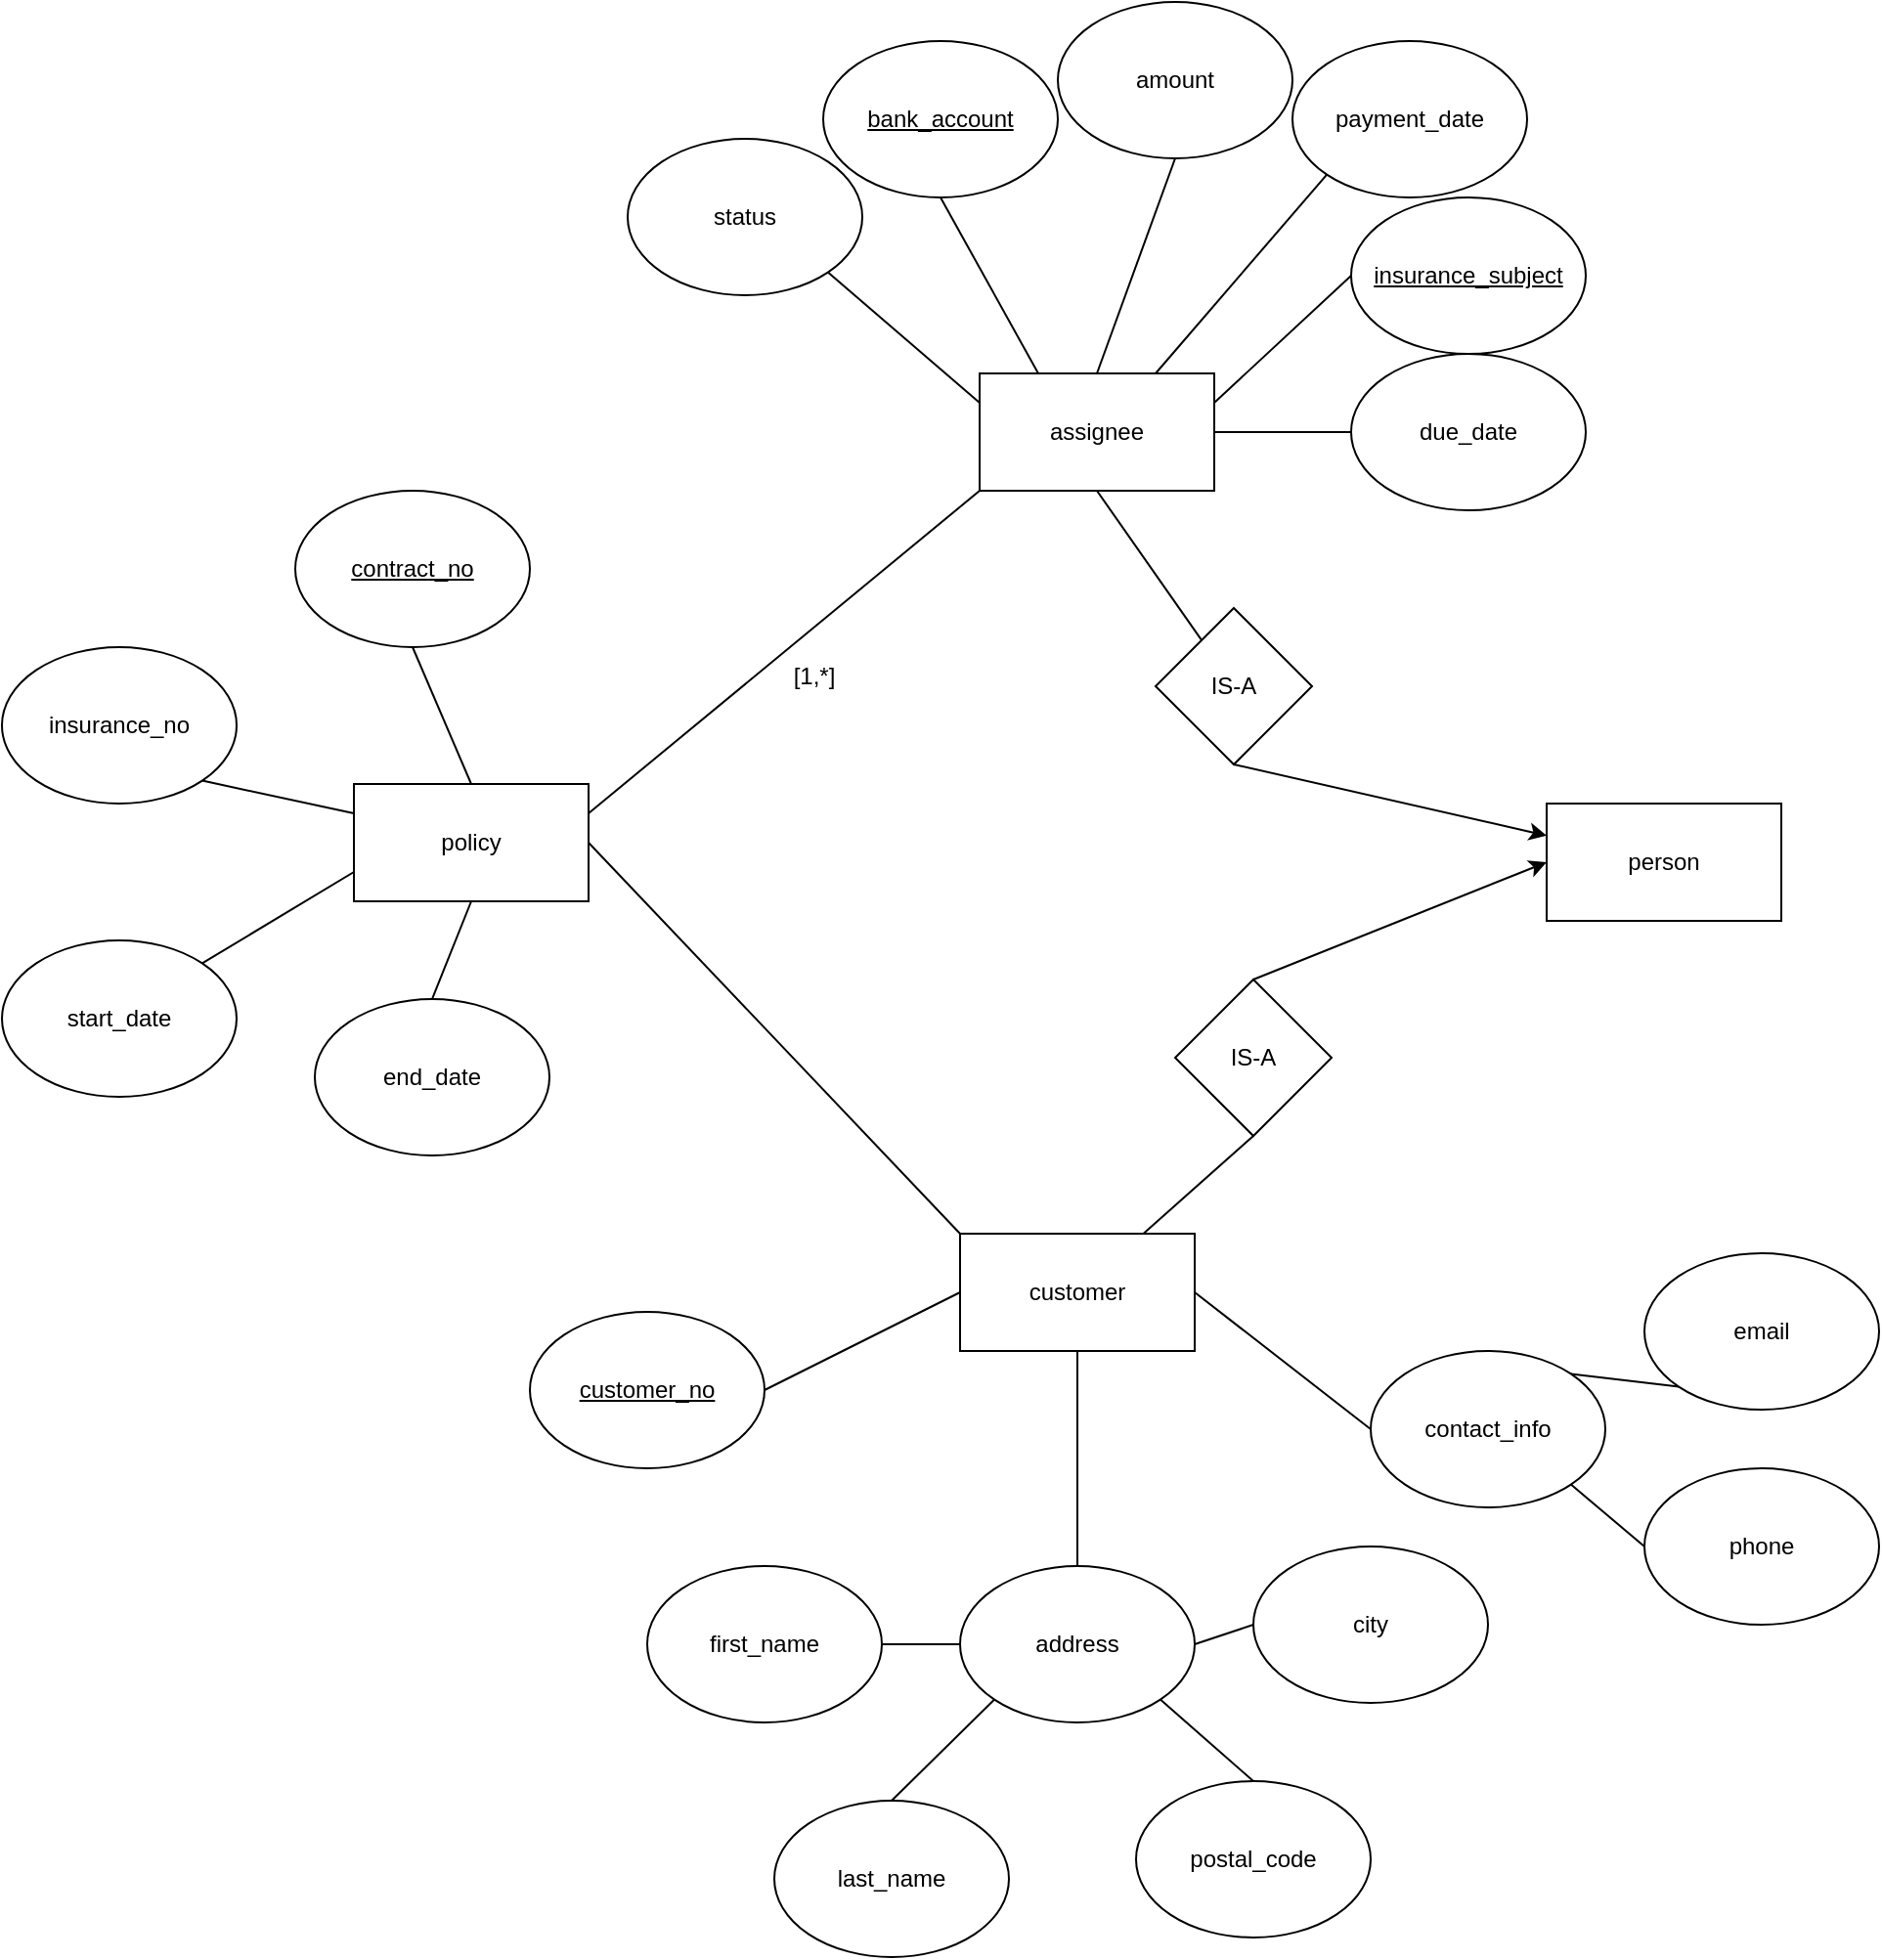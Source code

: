<mxfile version="27.2.0" pages="2">
  <diagram name="Page-1" id="UWxomK-SA6q5_V6MqVJ2">
    <mxGraphModel dx="1111" dy="486" grid="1" gridSize="10" guides="1" tooltips="1" connect="1" arrows="1" fold="1" page="1" pageScale="1" pageWidth="850" pageHeight="1100" math="0" shadow="0">
      <root>
        <mxCell id="0" />
        <mxCell id="1" parent="0" />
        <mxCell id="xIw9ThJTnC9sk-G2L-mM-15" style="rounded=0;orthogonalLoop=1;jettySize=auto;html=1;exitX=0;exitY=0.75;exitDx=0;exitDy=0;entryX=1;entryY=0;entryDx=0;entryDy=0;endArrow=none;startFill=0;" parent="1" source="xIw9ThJTnC9sk-G2L-mM-1" target="xIw9ThJTnC9sk-G2L-mM-4" edge="1">
          <mxGeometry relative="1" as="geometry" />
        </mxCell>
        <mxCell id="xIw9ThJTnC9sk-G2L-mM-16" style="rounded=0;orthogonalLoop=1;jettySize=auto;html=1;exitX=0.5;exitY=1;exitDx=0;exitDy=0;entryX=0.5;entryY=0;entryDx=0;entryDy=0;endArrow=none;startFill=0;" parent="1" source="xIw9ThJTnC9sk-G2L-mM-1" target="xIw9ThJTnC9sk-G2L-mM-5" edge="1">
          <mxGeometry relative="1" as="geometry" />
        </mxCell>
        <mxCell id="xIw9ThJTnC9sk-G2L-mM-43" style="rounded=0;orthogonalLoop=1;jettySize=auto;html=1;exitX=1;exitY=0.5;exitDx=0;exitDy=0;entryX=0;entryY=0;entryDx=0;entryDy=0;endArrow=none;startFill=0;" parent="1" source="xIw9ThJTnC9sk-G2L-mM-1" target="xIw9ThJTnC9sk-G2L-mM-53" edge="1">
          <mxGeometry relative="1" as="geometry" />
        </mxCell>
        <mxCell id="xIw9ThJTnC9sk-G2L-mM-52" style="rounded=0;orthogonalLoop=1;jettySize=auto;html=1;exitX=1;exitY=0.25;exitDx=0;exitDy=0;entryX=0;entryY=1;entryDx=0;entryDy=0;endArrow=none;startFill=0;" parent="1" source="xIw9ThJTnC9sk-G2L-mM-1" target="xIw9ThJTnC9sk-G2L-mM-27" edge="1">
          <mxGeometry relative="1" as="geometry" />
        </mxCell>
        <mxCell id="xIw9ThJTnC9sk-G2L-mM-1" value="policy" style="rounded=0;whiteSpace=wrap;html=1;" parent="1" vertex="1">
          <mxGeometry x="200" y="490" width="120" height="60" as="geometry" />
        </mxCell>
        <mxCell id="xIw9ThJTnC9sk-G2L-mM-10" style="rounded=0;orthogonalLoop=1;jettySize=auto;html=1;exitX=0.5;exitY=1;exitDx=0;exitDy=0;entryX=0.5;entryY=0;entryDx=0;entryDy=0;endArrow=none;startFill=0;" parent="1" source="xIw9ThJTnC9sk-G2L-mM-2" target="xIw9ThJTnC9sk-G2L-mM-1" edge="1">
          <mxGeometry relative="1" as="geometry" />
        </mxCell>
        <mxCell id="xIw9ThJTnC9sk-G2L-mM-2" value="&lt;u&gt;contract_no&lt;/u&gt;" style="ellipse;whiteSpace=wrap;html=1;" parent="1" vertex="1">
          <mxGeometry x="170" y="340" width="120" height="80" as="geometry" />
        </mxCell>
        <mxCell id="xIw9ThJTnC9sk-G2L-mM-14" style="rounded=0;orthogonalLoop=1;jettySize=auto;html=1;exitX=1;exitY=1;exitDx=0;exitDy=0;entryX=0;entryY=0.25;entryDx=0;entryDy=0;endArrow=none;startFill=0;" parent="1" source="xIw9ThJTnC9sk-G2L-mM-3" target="xIw9ThJTnC9sk-G2L-mM-1" edge="1">
          <mxGeometry relative="1" as="geometry" />
        </mxCell>
        <mxCell id="xIw9ThJTnC9sk-G2L-mM-3" value="insurance_no" style="ellipse;whiteSpace=wrap;html=1;" parent="1" vertex="1">
          <mxGeometry x="20" y="420" width="120" height="80" as="geometry" />
        </mxCell>
        <mxCell id="xIw9ThJTnC9sk-G2L-mM-4" value="start_date" style="ellipse;whiteSpace=wrap;html=1;" parent="1" vertex="1">
          <mxGeometry x="20" y="570" width="120" height="80" as="geometry" />
        </mxCell>
        <mxCell id="xIw9ThJTnC9sk-G2L-mM-5" value="end_date" style="ellipse;whiteSpace=wrap;html=1;" parent="1" vertex="1">
          <mxGeometry x="180" y="600" width="120" height="80" as="geometry" />
        </mxCell>
        <mxCell id="xIw9ThJTnC9sk-G2L-mM-45" style="rounded=0;orthogonalLoop=1;jettySize=auto;html=1;exitX=0.5;exitY=1;exitDx=0;exitDy=0;entryX=0.5;entryY=0;entryDx=0;entryDy=0;endArrow=none;startFill=0;" parent="1" source="xIw9ThJTnC9sk-G2L-mM-53" target="xIw9ThJTnC9sk-G2L-mM-44" edge="1">
          <mxGeometry relative="1" as="geometry" />
        </mxCell>
        <mxCell id="xIw9ThJTnC9sk-G2L-mM-6" value="person" style="rounded=0;whiteSpace=wrap;html=1;" parent="1" vertex="1">
          <mxGeometry x="810" y="500" width="120" height="60" as="geometry" />
        </mxCell>
        <mxCell id="xIw9ThJTnC9sk-G2L-mM-23" style="rounded=0;orthogonalLoop=1;jettySize=auto;html=1;exitX=0.5;exitY=1;exitDx=0;exitDy=0;entryX=0.5;entryY=0;entryDx=0;entryDy=0;endArrow=none;startFill=0;" parent="1" source="xIw9ThJTnC9sk-G2L-mM-8" target="xIw9ThJTnC9sk-G2L-mM-27" edge="1">
          <mxGeometry relative="1" as="geometry">
            <mxPoint x="590" y="230" as="targetPoint" />
          </mxGeometry>
        </mxCell>
        <mxCell id="xIw9ThJTnC9sk-G2L-mM-8" value="amount" style="ellipse;whiteSpace=wrap;html=1;" parent="1" vertex="1">
          <mxGeometry x="560" y="90" width="120" height="80" as="geometry" />
        </mxCell>
        <mxCell id="xIw9ThJTnC9sk-G2L-mM-24" style="rounded=0;orthogonalLoop=1;jettySize=auto;html=1;exitX=0;exitY=1;exitDx=0;exitDy=0;entryX=0.75;entryY=0;entryDx=0;entryDy=0;endArrow=none;startFill=0;" parent="1" source="xIw9ThJTnC9sk-G2L-mM-9" target="xIw9ThJTnC9sk-G2L-mM-27" edge="1">
          <mxGeometry relative="1" as="geometry">
            <mxPoint x="610" y="250" as="targetPoint" />
          </mxGeometry>
        </mxCell>
        <mxCell id="xIw9ThJTnC9sk-G2L-mM-9" value="payment_date" style="ellipse;whiteSpace=wrap;html=1;" parent="1" vertex="1">
          <mxGeometry x="680" y="110" width="120" height="80" as="geometry" />
        </mxCell>
        <mxCell id="xIw9ThJTnC9sk-G2L-mM-22" style="rounded=0;orthogonalLoop=1;jettySize=auto;html=1;exitX=0.5;exitY=1;exitDx=0;exitDy=0;entryX=0.25;entryY=0;entryDx=0;entryDy=0;endArrow=none;startFill=0;" parent="1" source="xIw9ThJTnC9sk-G2L-mM-17" target="xIw9ThJTnC9sk-G2L-mM-27" edge="1">
          <mxGeometry relative="1" as="geometry">
            <mxPoint x="570" y="250" as="targetPoint" />
          </mxGeometry>
        </mxCell>
        <mxCell id="xIw9ThJTnC9sk-G2L-mM-17" value="&lt;u&gt;bank_account&lt;/u&gt;" style="ellipse;whiteSpace=wrap;html=1;" parent="1" vertex="1">
          <mxGeometry x="440" y="110" width="120" height="80" as="geometry" />
        </mxCell>
        <mxCell id="xIw9ThJTnC9sk-G2L-mM-25" style="rounded=0;orthogonalLoop=1;jettySize=auto;html=1;exitX=0;exitY=0.5;exitDx=0;exitDy=0;endArrow=none;startFill=0;entryX=1;entryY=0.25;entryDx=0;entryDy=0;" parent="1" source="xIw9ThJTnC9sk-G2L-mM-18" target="xIw9ThJTnC9sk-G2L-mM-27" edge="1">
          <mxGeometry relative="1" as="geometry">
            <mxPoint x="620" y="260" as="targetPoint" />
          </mxGeometry>
        </mxCell>
        <mxCell id="xIw9ThJTnC9sk-G2L-mM-18" value="&lt;u&gt;insurance_subject&lt;/u&gt;" style="ellipse;whiteSpace=wrap;html=1;" parent="1" vertex="1">
          <mxGeometry x="710" y="190" width="120" height="80" as="geometry" />
        </mxCell>
        <mxCell id="xIw9ThJTnC9sk-G2L-mM-26" style="rounded=0;orthogonalLoop=1;jettySize=auto;html=1;exitX=0;exitY=0.5;exitDx=0;exitDy=0;entryX=1;entryY=0.5;entryDx=0;entryDy=0;endArrow=none;startFill=0;" parent="1" source="xIw9ThJTnC9sk-G2L-mM-19" target="xIw9ThJTnC9sk-G2L-mM-27" edge="1">
          <mxGeometry relative="1" as="geometry">
            <mxPoint x="610" y="290" as="targetPoint" />
          </mxGeometry>
        </mxCell>
        <mxCell id="xIw9ThJTnC9sk-G2L-mM-19" value="due_date" style="ellipse;whiteSpace=wrap;html=1;" parent="1" vertex="1">
          <mxGeometry x="710" y="270" width="120" height="80" as="geometry" />
        </mxCell>
        <mxCell id="xIw9ThJTnC9sk-G2L-mM-21" style="rounded=0;orthogonalLoop=1;jettySize=auto;html=1;exitX=1;exitY=1;exitDx=0;exitDy=0;entryX=0;entryY=0.25;entryDx=0;entryDy=0;endArrow=none;startFill=0;" parent="1" source="xIw9ThJTnC9sk-G2L-mM-20" target="xIw9ThJTnC9sk-G2L-mM-27" edge="1">
          <mxGeometry relative="1" as="geometry">
            <mxPoint x="550" y="270" as="targetPoint" />
          </mxGeometry>
        </mxCell>
        <mxCell id="xIw9ThJTnC9sk-G2L-mM-20" value="status" style="ellipse;whiteSpace=wrap;html=1;" parent="1" vertex="1">
          <mxGeometry x="340" y="160" width="120" height="80" as="geometry" />
        </mxCell>
        <mxCell id="xIw9ThJTnC9sk-G2L-mM-57" style="rounded=0;orthogonalLoop=1;jettySize=auto;html=1;exitX=0.5;exitY=1;exitDx=0;exitDy=0;endArrow=none;startFill=0;" parent="1" source="xIw9ThJTnC9sk-G2L-mM-27" target="xIw9ThJTnC9sk-G2L-mM-49" edge="1">
          <mxGeometry relative="1" as="geometry" />
        </mxCell>
        <mxCell id="xIw9ThJTnC9sk-G2L-mM-27" value="assignee" style="rounded=0;whiteSpace=wrap;html=1;" parent="1" vertex="1">
          <mxGeometry x="520" y="280" width="120" height="60" as="geometry" />
        </mxCell>
        <mxCell id="xIw9ThJTnC9sk-G2L-mM-42" style="rounded=0;orthogonalLoop=1;jettySize=auto;html=1;exitX=1;exitY=0.5;exitDx=0;exitDy=0;entryX=0;entryY=0.5;entryDx=0;entryDy=0;endArrow=none;startFill=0;" parent="1" source="xIw9ThJTnC9sk-G2L-mM-29" target="xIw9ThJTnC9sk-G2L-mM-44" edge="1">
          <mxGeometry relative="1" as="geometry" />
        </mxCell>
        <mxCell id="xIw9ThJTnC9sk-G2L-mM-29" value="first_name" style="ellipse;whiteSpace=wrap;html=1;" parent="1" vertex="1">
          <mxGeometry x="350" y="890" width="120" height="80" as="geometry" />
        </mxCell>
        <mxCell id="xIw9ThJTnC9sk-G2L-mM-41" style="rounded=0;orthogonalLoop=1;jettySize=auto;html=1;exitX=0.5;exitY=0;exitDx=0;exitDy=0;entryX=0;entryY=1;entryDx=0;entryDy=0;endArrow=none;startFill=0;" parent="1" source="xIw9ThJTnC9sk-G2L-mM-30" target="xIw9ThJTnC9sk-G2L-mM-44" edge="1">
          <mxGeometry relative="1" as="geometry" />
        </mxCell>
        <mxCell id="xIw9ThJTnC9sk-G2L-mM-30" value="&lt;div&gt;last_name&lt;/div&gt;" style="ellipse;whiteSpace=wrap;html=1;" parent="1" vertex="1">
          <mxGeometry x="415" y="1010" width="120" height="80" as="geometry" />
        </mxCell>
        <mxCell id="xIw9ThJTnC9sk-G2L-mM-40" style="rounded=0;orthogonalLoop=1;jettySize=auto;html=1;exitX=0.5;exitY=0;exitDx=0;exitDy=0;entryX=1;entryY=1;entryDx=0;entryDy=0;endArrow=none;startFill=0;" parent="1" source="xIw9ThJTnC9sk-G2L-mM-31" target="xIw9ThJTnC9sk-G2L-mM-44" edge="1">
          <mxGeometry relative="1" as="geometry" />
        </mxCell>
        <mxCell id="xIw9ThJTnC9sk-G2L-mM-31" value="postal_code" style="ellipse;whiteSpace=wrap;html=1;" parent="1" vertex="1">
          <mxGeometry x="600" y="1000" width="120" height="80" as="geometry" />
        </mxCell>
        <mxCell id="xIw9ThJTnC9sk-G2L-mM-39" style="rounded=0;orthogonalLoop=1;jettySize=auto;html=1;exitX=0;exitY=0.5;exitDx=0;exitDy=0;entryX=1;entryY=0.5;entryDx=0;entryDy=0;endArrow=none;startFill=0;" parent="1" source="xIw9ThJTnC9sk-G2L-mM-32" target="xIw9ThJTnC9sk-G2L-mM-44" edge="1">
          <mxGeometry relative="1" as="geometry" />
        </mxCell>
        <mxCell id="xIw9ThJTnC9sk-G2L-mM-32" value="city" style="ellipse;whiteSpace=wrap;html=1;" parent="1" vertex="1">
          <mxGeometry x="660" y="880" width="120" height="80" as="geometry" />
        </mxCell>
        <mxCell id="xIw9ThJTnC9sk-G2L-mM-33" value="phone" style="ellipse;whiteSpace=wrap;html=1;" parent="1" vertex="1">
          <mxGeometry x="860" y="840" width="120" height="80" as="geometry" />
        </mxCell>
        <mxCell id="xIw9ThJTnC9sk-G2L-mM-37" style="rounded=0;orthogonalLoop=1;jettySize=auto;html=1;exitX=0;exitY=1;exitDx=0;exitDy=0;entryX=1;entryY=0;entryDx=0;entryDy=0;endArrow=none;startFill=0;" parent="1" source="xIw9ThJTnC9sk-G2L-mM-34" target="xIw9ThJTnC9sk-G2L-mM-46" edge="1">
          <mxGeometry relative="1" as="geometry" />
        </mxCell>
        <mxCell id="xIw9ThJTnC9sk-G2L-mM-34" value="email" style="ellipse;whiteSpace=wrap;html=1;" parent="1" vertex="1">
          <mxGeometry x="860" y="730" width="120" height="80" as="geometry" />
        </mxCell>
        <mxCell id="xIw9ThJTnC9sk-G2L-mM-36" style="rounded=0;orthogonalLoop=1;jettySize=auto;html=1;exitX=1;exitY=0.5;exitDx=0;exitDy=0;entryX=0;entryY=0.5;entryDx=0;entryDy=0;endArrow=none;startFill=0;" parent="1" source="xIw9ThJTnC9sk-G2L-mM-35" target="xIw9ThJTnC9sk-G2L-mM-53" edge="1">
          <mxGeometry relative="1" as="geometry" />
        </mxCell>
        <mxCell id="xIw9ThJTnC9sk-G2L-mM-35" value="&lt;u&gt;customer_no&lt;/u&gt;" style="ellipse;whiteSpace=wrap;html=1;" parent="1" vertex="1">
          <mxGeometry x="290" y="760" width="120" height="80" as="geometry" />
        </mxCell>
        <mxCell id="xIw9ThJTnC9sk-G2L-mM-38" style="rounded=0;orthogonalLoop=1;jettySize=auto;html=1;exitX=0;exitY=0.5;exitDx=0;exitDy=0;entryX=1;entryY=1;entryDx=0;entryDy=0;endArrow=none;startFill=0;" parent="1" source="xIw9ThJTnC9sk-G2L-mM-33" target="xIw9ThJTnC9sk-G2L-mM-46" edge="1">
          <mxGeometry relative="1" as="geometry" />
        </mxCell>
        <mxCell id="xIw9ThJTnC9sk-G2L-mM-44" value="address" style="ellipse;whiteSpace=wrap;html=1;" parent="1" vertex="1">
          <mxGeometry x="510" y="890" width="120" height="80" as="geometry" />
        </mxCell>
        <mxCell id="xIw9ThJTnC9sk-G2L-mM-47" style="rounded=0;orthogonalLoop=1;jettySize=auto;html=1;exitX=0;exitY=0.5;exitDx=0;exitDy=0;entryX=1;entryY=0.5;entryDx=0;entryDy=0;endArrow=none;startFill=0;" parent="1" source="xIw9ThJTnC9sk-G2L-mM-46" target="xIw9ThJTnC9sk-G2L-mM-53" edge="1">
          <mxGeometry relative="1" as="geometry" />
        </mxCell>
        <mxCell id="xIw9ThJTnC9sk-G2L-mM-46" value="contact_info" style="ellipse;whiteSpace=wrap;html=1;" parent="1" vertex="1">
          <mxGeometry x="720" y="780" width="120" height="80" as="geometry" />
        </mxCell>
        <mxCell id="xIw9ThJTnC9sk-G2L-mM-58" style="rounded=0;orthogonalLoop=1;jettySize=auto;html=1;exitX=0.5;exitY=1;exitDx=0;exitDy=0;" parent="1" source="xIw9ThJTnC9sk-G2L-mM-49" target="xIw9ThJTnC9sk-G2L-mM-6" edge="1">
          <mxGeometry relative="1" as="geometry" />
        </mxCell>
        <mxCell id="xIw9ThJTnC9sk-G2L-mM-49" value="IS-A" style="rhombus;whiteSpace=wrap;html=1;" parent="1" vertex="1">
          <mxGeometry x="610" y="400" width="80" height="80" as="geometry" />
        </mxCell>
        <mxCell id="xIw9ThJTnC9sk-G2L-mM-53" value="customer" style="rounded=0;whiteSpace=wrap;html=1;" parent="1" vertex="1">
          <mxGeometry x="510" y="720" width="120" height="60" as="geometry" />
        </mxCell>
        <mxCell id="xIw9ThJTnC9sk-G2L-mM-55" style="rounded=0;orthogonalLoop=1;jettySize=auto;html=1;exitX=0.5;exitY=0;exitDx=0;exitDy=0;entryX=0;entryY=0.5;entryDx=0;entryDy=0;" parent="1" source="xIw9ThJTnC9sk-G2L-mM-54" target="xIw9ThJTnC9sk-G2L-mM-6" edge="1">
          <mxGeometry relative="1" as="geometry" />
        </mxCell>
        <mxCell id="xIw9ThJTnC9sk-G2L-mM-56" style="rounded=0;orthogonalLoop=1;jettySize=auto;html=1;exitX=0.5;exitY=1;exitDx=0;exitDy=0;endArrow=none;startFill=0;" parent="1" source="xIw9ThJTnC9sk-G2L-mM-54" target="xIw9ThJTnC9sk-G2L-mM-53" edge="1">
          <mxGeometry relative="1" as="geometry" />
        </mxCell>
        <mxCell id="xIw9ThJTnC9sk-G2L-mM-54" value="IS-A" style="rhombus;whiteSpace=wrap;html=1;" parent="1" vertex="1">
          <mxGeometry x="620" y="590" width="80" height="80" as="geometry" />
        </mxCell>
        <mxCell id="xIw9ThJTnC9sk-G2L-mM-60" value="[1,*]" style="text;html=1;align=center;verticalAlign=middle;resizable=0;points=[];autosize=1;strokeColor=none;fillColor=none;" parent="1" vertex="1">
          <mxGeometry x="415" y="420" width="40" height="30" as="geometry" />
        </mxCell>
      </root>
    </mxGraphModel>
  </diagram>
  <diagram id="5wj0x9-8q-x_3luizwfy" name="precedence_diagram">
    <mxGraphModel dx="1773" dy="1748" grid="1" gridSize="10" guides="1" tooltips="1" connect="1" arrows="1" fold="1" page="1" pageScale="1" pageWidth="850" pageHeight="1100" math="0" shadow="0">
      <root>
        <mxCell id="0" />
        <mxCell id="1" parent="0" />
        <mxCell id="HEFhYUsR8OQk6BCvpc6P-10" value="" style="shape=table;startSize=0;container=1;collapsible=0;childLayout=tableLayout;fontSize=16;" vertex="1" parent="1">
          <mxGeometry x="200" width="180" height="120" as="geometry" />
        </mxCell>
        <mxCell id="HEFhYUsR8OQk6BCvpc6P-11" value="" style="shape=tableRow;horizontal=0;startSize=0;swimlaneHead=0;swimlaneBody=0;strokeColor=inherit;top=0;left=0;bottom=0;right=0;collapsible=0;dropTarget=0;fillColor=none;points=[[0,0.5],[1,0.5]];portConstraint=eastwest;fontSize=16;" vertex="1" parent="HEFhYUsR8OQk6BCvpc6P-10">
          <mxGeometry width="180" height="40" as="geometry" />
        </mxCell>
        <mxCell id="HEFhYUsR8OQk6BCvpc6P-12" value="A" style="shape=partialRectangle;html=1;whiteSpace=wrap;connectable=0;strokeColor=inherit;overflow=hidden;fillColor=none;top=0;left=0;bottom=0;right=0;pointerEvents=1;fontSize=16;" vertex="1" parent="HEFhYUsR8OQk6BCvpc6P-11">
          <mxGeometry width="60" height="40" as="geometry">
            <mxRectangle width="60" height="40" as="alternateBounds" />
          </mxGeometry>
        </mxCell>
        <mxCell id="HEFhYUsR8OQk6BCvpc6P-13" value="Kick-Off" style="shape=partialRectangle;html=1;whiteSpace=wrap;connectable=0;strokeColor=inherit;overflow=hidden;fillColor=none;top=0;left=0;bottom=0;right=0;pointerEvents=1;fontSize=16;rowspan=1;colspan=2;" vertex="1" parent="HEFhYUsR8OQk6BCvpc6P-11">
          <mxGeometry x="60" width="120" height="40" as="geometry">
            <mxRectangle width="60" height="40" as="alternateBounds" />
          </mxGeometry>
        </mxCell>
        <mxCell id="HEFhYUsR8OQk6BCvpc6P-14" value="" style="shape=partialRectangle;html=1;whiteSpace=wrap;connectable=0;strokeColor=inherit;overflow=hidden;fillColor=none;top=0;left=0;bottom=0;right=0;pointerEvents=1;fontSize=16;" vertex="1" visible="0" parent="HEFhYUsR8OQk6BCvpc6P-11">
          <mxGeometry x="120" width="60" height="40" as="geometry">
            <mxRectangle width="60" height="40" as="alternateBounds" />
          </mxGeometry>
        </mxCell>
        <mxCell id="HEFhYUsR8OQk6BCvpc6P-15" value="" style="shape=tableRow;horizontal=0;startSize=0;swimlaneHead=0;swimlaneBody=0;strokeColor=inherit;top=0;left=0;bottom=0;right=0;collapsible=0;dropTarget=0;fillColor=none;points=[[0,0.5],[1,0.5]];portConstraint=eastwest;fontSize=16;" vertex="1" parent="HEFhYUsR8OQk6BCvpc6P-10">
          <mxGeometry y="40" width="180" height="40" as="geometry" />
        </mxCell>
        <mxCell id="HEFhYUsR8OQk6BCvpc6P-16" value="01.01" style="shape=partialRectangle;html=1;whiteSpace=wrap;connectable=0;strokeColor=inherit;overflow=hidden;fillColor=none;top=0;left=0;bottom=0;right=0;pointerEvents=1;fontSize=16;" vertex="1" parent="HEFhYUsR8OQk6BCvpc6P-15">
          <mxGeometry width="60" height="40" as="geometry">
            <mxRectangle width="60" height="40" as="alternateBounds" />
          </mxGeometry>
        </mxCell>
        <mxCell id="HEFhYUsR8OQk6BCvpc6P-17" value="1" style="shape=partialRectangle;html=1;whiteSpace=wrap;connectable=0;strokeColor=inherit;overflow=hidden;fillColor=none;top=0;left=0;bottom=0;right=0;pointerEvents=1;fontSize=16;" vertex="1" parent="HEFhYUsR8OQk6BCvpc6P-15">
          <mxGeometry x="60" width="60" height="40" as="geometry">
            <mxRectangle width="60" height="40" as="alternateBounds" />
          </mxGeometry>
        </mxCell>
        <mxCell id="HEFhYUsR8OQk6BCvpc6P-18" value="02.01" style="shape=partialRectangle;html=1;whiteSpace=wrap;connectable=0;strokeColor=inherit;overflow=hidden;fillColor=none;top=0;left=0;bottom=0;right=0;pointerEvents=1;fontSize=16;" vertex="1" parent="HEFhYUsR8OQk6BCvpc6P-15">
          <mxGeometry x="120" width="60" height="40" as="geometry">
            <mxRectangle width="60" height="40" as="alternateBounds" />
          </mxGeometry>
        </mxCell>
        <mxCell id="HEFhYUsR8OQk6BCvpc6P-19" value="" style="shape=tableRow;horizontal=0;startSize=0;swimlaneHead=0;swimlaneBody=0;strokeColor=inherit;top=0;left=0;bottom=0;right=0;collapsible=0;dropTarget=0;fillColor=none;points=[[0,0.5],[1,0.5]];portConstraint=eastwest;fontSize=16;" vertex="1" parent="HEFhYUsR8OQk6BCvpc6P-10">
          <mxGeometry y="80" width="180" height="40" as="geometry" />
        </mxCell>
        <mxCell id="HEFhYUsR8OQk6BCvpc6P-20" value="01.01" style="shape=partialRectangle;html=1;whiteSpace=wrap;connectable=0;strokeColor=inherit;overflow=hidden;fillColor=none;top=0;left=0;bottom=0;right=0;pointerEvents=1;fontSize=16;" vertex="1" parent="HEFhYUsR8OQk6BCvpc6P-19">
          <mxGeometry width="60" height="40" as="geometry">
            <mxRectangle width="60" height="40" as="alternateBounds" />
          </mxGeometry>
        </mxCell>
        <mxCell id="HEFhYUsR8OQk6BCvpc6P-21" value="0" style="shape=partialRectangle;html=1;whiteSpace=wrap;connectable=0;strokeColor=inherit;overflow=hidden;fillColor=none;top=0;left=0;bottom=0;right=0;pointerEvents=1;fontSize=16;" vertex="1" parent="HEFhYUsR8OQk6BCvpc6P-19">
          <mxGeometry x="60" width="60" height="40" as="geometry">
            <mxRectangle width="60" height="40" as="alternateBounds" />
          </mxGeometry>
        </mxCell>
        <mxCell id="HEFhYUsR8OQk6BCvpc6P-22" value="02.01" style="shape=partialRectangle;html=1;whiteSpace=wrap;connectable=0;strokeColor=inherit;overflow=hidden;fillColor=none;top=0;left=0;bottom=0;right=0;pointerEvents=1;fontSize=16;" vertex="1" parent="HEFhYUsR8OQk6BCvpc6P-19">
          <mxGeometry x="120" width="60" height="40" as="geometry">
            <mxRectangle width="60" height="40" as="alternateBounds" />
          </mxGeometry>
        </mxCell>
        <mxCell id="HEFhYUsR8OQk6BCvpc6P-23" value="" style="shape=table;startSize=0;container=1;collapsible=0;childLayout=tableLayout;fontSize=16;" vertex="1" parent="1">
          <mxGeometry x="520" width="180" height="120" as="geometry" />
        </mxCell>
        <mxCell id="HEFhYUsR8OQk6BCvpc6P-24" value="" style="shape=tableRow;horizontal=0;startSize=0;swimlaneHead=0;swimlaneBody=0;strokeColor=inherit;top=0;left=0;bottom=0;right=0;collapsible=0;dropTarget=0;fillColor=none;points=[[0,0.5],[1,0.5]];portConstraint=eastwest;fontSize=16;" vertex="1" parent="HEFhYUsR8OQk6BCvpc6P-23">
          <mxGeometry width="180" height="40" as="geometry" />
        </mxCell>
        <mxCell id="HEFhYUsR8OQk6BCvpc6P-25" value="B" style="shape=partialRectangle;html=1;whiteSpace=wrap;connectable=0;strokeColor=inherit;overflow=hidden;fillColor=none;top=0;left=0;bottom=0;right=0;pointerEvents=1;fontSize=16;" vertex="1" parent="HEFhYUsR8OQk6BCvpc6P-24">
          <mxGeometry width="60" height="40" as="geometry">
            <mxRectangle width="60" height="40" as="alternateBounds" />
          </mxGeometry>
        </mxCell>
        <mxCell id="HEFhYUsR8OQk6BCvpc6P-26" value="Employee Survey" style="shape=partialRectangle;html=1;whiteSpace=wrap;connectable=0;strokeColor=inherit;overflow=hidden;fillColor=none;top=0;left=0;bottom=0;right=0;pointerEvents=1;fontSize=16;rowspan=1;colspan=2;" vertex="1" parent="HEFhYUsR8OQk6BCvpc6P-24">
          <mxGeometry x="60" width="120" height="40" as="geometry">
            <mxRectangle width="60" height="40" as="alternateBounds" />
          </mxGeometry>
        </mxCell>
        <mxCell id="HEFhYUsR8OQk6BCvpc6P-27" value="" style="shape=partialRectangle;html=1;whiteSpace=wrap;connectable=0;strokeColor=inherit;overflow=hidden;fillColor=none;top=0;left=0;bottom=0;right=0;pointerEvents=1;fontSize=16;" vertex="1" visible="0" parent="HEFhYUsR8OQk6BCvpc6P-24">
          <mxGeometry x="120" width="60" height="40" as="geometry">
            <mxRectangle width="60" height="40" as="alternateBounds" />
          </mxGeometry>
        </mxCell>
        <mxCell id="HEFhYUsR8OQk6BCvpc6P-28" value="" style="shape=tableRow;horizontal=0;startSize=0;swimlaneHead=0;swimlaneBody=0;strokeColor=inherit;top=0;left=0;bottom=0;right=0;collapsible=0;dropTarget=0;fillColor=none;points=[[0,0.5],[1,0.5]];portConstraint=eastwest;fontSize=16;" vertex="1" parent="HEFhYUsR8OQk6BCvpc6P-23">
          <mxGeometry y="40" width="180" height="40" as="geometry" />
        </mxCell>
        <mxCell id="HEFhYUsR8OQk6BCvpc6P-29" value="02.01" style="shape=partialRectangle;html=1;whiteSpace=wrap;connectable=0;strokeColor=inherit;overflow=hidden;fillColor=none;top=0;left=0;bottom=0;right=0;pointerEvents=1;fontSize=16;" vertex="1" parent="HEFhYUsR8OQk6BCvpc6P-28">
          <mxGeometry width="60" height="40" as="geometry">
            <mxRectangle width="60" height="40" as="alternateBounds" />
          </mxGeometry>
        </mxCell>
        <mxCell id="HEFhYUsR8OQk6BCvpc6P-30" value="8" style="shape=partialRectangle;html=1;whiteSpace=wrap;connectable=0;strokeColor=inherit;overflow=hidden;fillColor=none;top=0;left=0;bottom=0;right=0;pointerEvents=1;fontSize=16;" vertex="1" parent="HEFhYUsR8OQk6BCvpc6P-28">
          <mxGeometry x="60" width="60" height="40" as="geometry">
            <mxRectangle width="60" height="40" as="alternateBounds" />
          </mxGeometry>
        </mxCell>
        <mxCell id="HEFhYUsR8OQk6BCvpc6P-31" value="10.01" style="shape=partialRectangle;html=1;whiteSpace=wrap;connectable=0;strokeColor=inherit;overflow=hidden;fillColor=none;top=0;left=0;bottom=0;right=0;pointerEvents=1;fontSize=16;" vertex="1" parent="HEFhYUsR8OQk6BCvpc6P-28">
          <mxGeometry x="120" width="60" height="40" as="geometry">
            <mxRectangle width="60" height="40" as="alternateBounds" />
          </mxGeometry>
        </mxCell>
        <mxCell id="HEFhYUsR8OQk6BCvpc6P-32" value="" style="shape=tableRow;horizontal=0;startSize=0;swimlaneHead=0;swimlaneBody=0;strokeColor=inherit;top=0;left=0;bottom=0;right=0;collapsible=0;dropTarget=0;fillColor=none;points=[[0,0.5],[1,0.5]];portConstraint=eastwest;fontSize=16;" vertex="1" parent="HEFhYUsR8OQk6BCvpc6P-23">
          <mxGeometry y="80" width="180" height="40" as="geometry" />
        </mxCell>
        <mxCell id="HEFhYUsR8OQk6BCvpc6P-33" value="02.01" style="shape=partialRectangle;html=1;whiteSpace=wrap;connectable=0;strokeColor=inherit;overflow=hidden;fillColor=none;top=0;left=0;bottom=0;right=0;pointerEvents=1;fontSize=16;" vertex="1" parent="HEFhYUsR8OQk6BCvpc6P-32">
          <mxGeometry width="60" height="40" as="geometry">
            <mxRectangle width="60" height="40" as="alternateBounds" />
          </mxGeometry>
        </mxCell>
        <mxCell id="HEFhYUsR8OQk6BCvpc6P-34" value="0" style="shape=partialRectangle;html=1;whiteSpace=wrap;connectable=0;strokeColor=inherit;overflow=hidden;fillColor=none;top=0;left=0;bottom=0;right=0;pointerEvents=1;fontSize=16;" vertex="1" parent="HEFhYUsR8OQk6BCvpc6P-32">
          <mxGeometry x="60" width="60" height="40" as="geometry">
            <mxRectangle width="60" height="40" as="alternateBounds" />
          </mxGeometry>
        </mxCell>
        <mxCell id="HEFhYUsR8OQk6BCvpc6P-35" value="10.01" style="shape=partialRectangle;html=1;whiteSpace=wrap;connectable=0;strokeColor=inherit;overflow=hidden;fillColor=none;top=0;left=0;bottom=0;right=0;pointerEvents=1;fontSize=16;" vertex="1" parent="HEFhYUsR8OQk6BCvpc6P-32">
          <mxGeometry x="120" width="60" height="40" as="geometry">
            <mxRectangle width="60" height="40" as="alternateBounds" />
          </mxGeometry>
        </mxCell>
        <mxCell id="HEFhYUsR8OQk6BCvpc6P-36" value="" style="shape=table;startSize=0;container=1;collapsible=0;childLayout=tableLayout;fontSize=16;" vertex="1" parent="1">
          <mxGeometry x="520" y="160" width="180" height="120" as="geometry" />
        </mxCell>
        <mxCell id="HEFhYUsR8OQk6BCvpc6P-37" value="" style="shape=tableRow;horizontal=0;startSize=0;swimlaneHead=0;swimlaneBody=0;strokeColor=inherit;top=0;left=0;bottom=0;right=0;collapsible=0;dropTarget=0;fillColor=none;points=[[0,0.5],[1,0.5]];portConstraint=eastwest;fontSize=16;" vertex="1" parent="HEFhYUsR8OQk6BCvpc6P-36">
          <mxGeometry width="180" height="40" as="geometry" />
        </mxCell>
        <mxCell id="HEFhYUsR8OQk6BCvpc6P-38" value="C" style="shape=partialRectangle;html=1;whiteSpace=wrap;connectable=0;strokeColor=inherit;overflow=hidden;fillColor=none;top=0;left=0;bottom=0;right=0;pointerEvents=1;fontSize=16;" vertex="1" parent="HEFhYUsR8OQk6BCvpc6P-37">
          <mxGeometry width="60" height="40" as="geometry">
            <mxRectangle width="60" height="40" as="alternateBounds" />
          </mxGeometry>
        </mxCell>
        <mxCell id="HEFhYUsR8OQk6BCvpc6P-39" value="Observation of the old system" style="shape=partialRectangle;html=1;whiteSpace=wrap;connectable=0;strokeColor=inherit;overflow=hidden;fillColor=none;top=0;left=0;bottom=0;right=0;pointerEvents=1;fontSize=16;rowspan=1;colspan=2;" vertex="1" parent="HEFhYUsR8OQk6BCvpc6P-37">
          <mxGeometry x="60" width="120" height="40" as="geometry">
            <mxRectangle width="60" height="40" as="alternateBounds" />
          </mxGeometry>
        </mxCell>
        <mxCell id="HEFhYUsR8OQk6BCvpc6P-40" value="" style="shape=partialRectangle;html=1;whiteSpace=wrap;connectable=0;strokeColor=inherit;overflow=hidden;fillColor=none;top=0;left=0;bottom=0;right=0;pointerEvents=1;fontSize=16;" vertex="1" visible="0" parent="HEFhYUsR8OQk6BCvpc6P-37">
          <mxGeometry x="120" width="60" height="40" as="geometry">
            <mxRectangle width="60" height="40" as="alternateBounds" />
          </mxGeometry>
        </mxCell>
        <mxCell id="HEFhYUsR8OQk6BCvpc6P-41" value="" style="shape=tableRow;horizontal=0;startSize=0;swimlaneHead=0;swimlaneBody=0;strokeColor=inherit;top=0;left=0;bottom=0;right=0;collapsible=0;dropTarget=0;fillColor=none;points=[[0,0.5],[1,0.5]];portConstraint=eastwest;fontSize=16;" vertex="1" parent="HEFhYUsR8OQk6BCvpc6P-36">
          <mxGeometry y="40" width="180" height="40" as="geometry" />
        </mxCell>
        <mxCell id="HEFhYUsR8OQk6BCvpc6P-42" value="02.01" style="shape=partialRectangle;html=1;whiteSpace=wrap;connectable=0;strokeColor=inherit;overflow=hidden;fillColor=none;top=0;left=0;bottom=0;right=0;pointerEvents=1;fontSize=16;" vertex="1" parent="HEFhYUsR8OQk6BCvpc6P-41">
          <mxGeometry width="60" height="40" as="geometry">
            <mxRectangle width="60" height="40" as="alternateBounds" />
          </mxGeometry>
        </mxCell>
        <mxCell id="HEFhYUsR8OQk6BCvpc6P-43" value="7" style="shape=partialRectangle;html=1;whiteSpace=wrap;connectable=0;strokeColor=inherit;overflow=hidden;fillColor=none;top=0;left=0;bottom=0;right=0;pointerEvents=1;fontSize=16;" vertex="1" parent="HEFhYUsR8OQk6BCvpc6P-41">
          <mxGeometry x="60" width="60" height="40" as="geometry">
            <mxRectangle width="60" height="40" as="alternateBounds" />
          </mxGeometry>
        </mxCell>
        <mxCell id="HEFhYUsR8OQk6BCvpc6P-44" value="09.01" style="shape=partialRectangle;html=1;whiteSpace=wrap;connectable=0;strokeColor=inherit;overflow=hidden;fillColor=none;top=0;left=0;bottom=0;right=0;pointerEvents=1;fontSize=16;" vertex="1" parent="HEFhYUsR8OQk6BCvpc6P-41">
          <mxGeometry x="120" width="60" height="40" as="geometry">
            <mxRectangle width="60" height="40" as="alternateBounds" />
          </mxGeometry>
        </mxCell>
        <mxCell id="HEFhYUsR8OQk6BCvpc6P-45" value="" style="shape=tableRow;horizontal=0;startSize=0;swimlaneHead=0;swimlaneBody=0;strokeColor=inherit;top=0;left=0;bottom=0;right=0;collapsible=0;dropTarget=0;fillColor=none;points=[[0,0.5],[1,0.5]];portConstraint=eastwest;fontSize=16;" vertex="1" parent="HEFhYUsR8OQk6BCvpc6P-36">
          <mxGeometry y="80" width="180" height="40" as="geometry" />
        </mxCell>
        <mxCell id="HEFhYUsR8OQk6BCvpc6P-46" value="03.01" style="shape=partialRectangle;html=1;whiteSpace=wrap;connectable=0;strokeColor=inherit;overflow=hidden;fillColor=none;top=0;left=0;bottom=0;right=0;pointerEvents=1;fontSize=16;" vertex="1" parent="HEFhYUsR8OQk6BCvpc6P-45">
          <mxGeometry width="60" height="40" as="geometry">
            <mxRectangle width="60" height="40" as="alternateBounds" />
          </mxGeometry>
        </mxCell>
        <mxCell id="HEFhYUsR8OQk6BCvpc6P-47" value="1" style="shape=partialRectangle;html=1;whiteSpace=wrap;connectable=0;strokeColor=inherit;overflow=hidden;fillColor=none;top=0;left=0;bottom=0;right=0;pointerEvents=1;fontSize=16;" vertex="1" parent="HEFhYUsR8OQk6BCvpc6P-45">
          <mxGeometry x="60" width="60" height="40" as="geometry">
            <mxRectangle width="60" height="40" as="alternateBounds" />
          </mxGeometry>
        </mxCell>
        <mxCell id="HEFhYUsR8OQk6BCvpc6P-48" value="10.01" style="shape=partialRectangle;html=1;whiteSpace=wrap;connectable=0;strokeColor=inherit;overflow=hidden;fillColor=none;top=0;left=0;bottom=0;right=0;pointerEvents=1;fontSize=16;" vertex="1" parent="HEFhYUsR8OQk6BCvpc6P-45">
          <mxGeometry x="120" width="60" height="40" as="geometry">
            <mxRectangle width="60" height="40" as="alternateBounds" />
          </mxGeometry>
        </mxCell>
        <mxCell id="HEFhYUsR8OQk6BCvpc6P-49" value="" style="shape=table;startSize=0;container=1;collapsible=0;childLayout=tableLayout;fontSize=16;" vertex="1" parent="1">
          <mxGeometry x="840" y="80" width="180" height="120" as="geometry" />
        </mxCell>
        <mxCell id="HEFhYUsR8OQk6BCvpc6P-50" value="" style="shape=tableRow;horizontal=0;startSize=0;swimlaneHead=0;swimlaneBody=0;strokeColor=inherit;top=0;left=0;bottom=0;right=0;collapsible=0;dropTarget=0;fillColor=none;points=[[0,0.5],[1,0.5]];portConstraint=eastwest;fontSize=16;" vertex="1" parent="HEFhYUsR8OQk6BCvpc6P-49">
          <mxGeometry width="180" height="40" as="geometry" />
        </mxCell>
        <mxCell id="HEFhYUsR8OQk6BCvpc6P-51" value="D" style="shape=partialRectangle;html=1;whiteSpace=wrap;connectable=0;strokeColor=inherit;overflow=hidden;fillColor=none;top=0;left=0;bottom=0;right=0;pointerEvents=1;fontSize=16;" vertex="1" parent="HEFhYUsR8OQk6BCvpc6P-50">
          <mxGeometry width="60" height="40" as="geometry">
            <mxRectangle width="60" height="40" as="alternateBounds" />
          </mxGeometry>
        </mxCell>
        <mxCell id="HEFhYUsR8OQk6BCvpc6P-52" value="Project Planning" style="shape=partialRectangle;html=1;whiteSpace=wrap;connectable=0;strokeColor=inherit;overflow=hidden;fillColor=none;top=0;left=0;bottom=0;right=0;pointerEvents=1;fontSize=16;rowspan=1;colspan=2;" vertex="1" parent="HEFhYUsR8OQk6BCvpc6P-50">
          <mxGeometry x="60" width="120" height="40" as="geometry">
            <mxRectangle width="60" height="40" as="alternateBounds" />
          </mxGeometry>
        </mxCell>
        <mxCell id="HEFhYUsR8OQk6BCvpc6P-53" value="" style="shape=partialRectangle;html=1;whiteSpace=wrap;connectable=0;strokeColor=inherit;overflow=hidden;fillColor=none;top=0;left=0;bottom=0;right=0;pointerEvents=1;fontSize=16;" vertex="1" visible="0" parent="HEFhYUsR8OQk6BCvpc6P-50">
          <mxGeometry x="120" width="60" height="40" as="geometry">
            <mxRectangle width="60" height="40" as="alternateBounds" />
          </mxGeometry>
        </mxCell>
        <mxCell id="HEFhYUsR8OQk6BCvpc6P-54" value="" style="shape=tableRow;horizontal=0;startSize=0;swimlaneHead=0;swimlaneBody=0;strokeColor=inherit;top=0;left=0;bottom=0;right=0;collapsible=0;dropTarget=0;fillColor=none;points=[[0,0.5],[1,0.5]];portConstraint=eastwest;fontSize=16;" vertex="1" parent="HEFhYUsR8OQk6BCvpc6P-49">
          <mxGeometry y="40" width="180" height="40" as="geometry" />
        </mxCell>
        <mxCell id="HEFhYUsR8OQk6BCvpc6P-55" value="10.01" style="shape=partialRectangle;html=1;whiteSpace=wrap;connectable=0;strokeColor=inherit;overflow=hidden;fillColor=none;top=0;left=0;bottom=0;right=0;pointerEvents=1;fontSize=16;" vertex="1" parent="HEFhYUsR8OQk6BCvpc6P-54">
          <mxGeometry width="60" height="40" as="geometry">
            <mxRectangle width="60" height="40" as="alternateBounds" />
          </mxGeometry>
        </mxCell>
        <mxCell id="HEFhYUsR8OQk6BCvpc6P-56" value="5" style="shape=partialRectangle;html=1;whiteSpace=wrap;connectable=0;strokeColor=inherit;overflow=hidden;fillColor=none;top=0;left=0;bottom=0;right=0;pointerEvents=1;fontSize=16;" vertex="1" parent="HEFhYUsR8OQk6BCvpc6P-54">
          <mxGeometry x="60" width="60" height="40" as="geometry">
            <mxRectangle width="60" height="40" as="alternateBounds" />
          </mxGeometry>
        </mxCell>
        <mxCell id="HEFhYUsR8OQk6BCvpc6P-57" value="15.01" style="shape=partialRectangle;html=1;whiteSpace=wrap;connectable=0;strokeColor=inherit;overflow=hidden;fillColor=none;top=0;left=0;bottom=0;right=0;pointerEvents=1;fontSize=16;" vertex="1" parent="HEFhYUsR8OQk6BCvpc6P-54">
          <mxGeometry x="120" width="60" height="40" as="geometry">
            <mxRectangle width="60" height="40" as="alternateBounds" />
          </mxGeometry>
        </mxCell>
        <mxCell id="HEFhYUsR8OQk6BCvpc6P-58" value="" style="shape=tableRow;horizontal=0;startSize=0;swimlaneHead=0;swimlaneBody=0;strokeColor=inherit;top=0;left=0;bottom=0;right=0;collapsible=0;dropTarget=0;fillColor=none;points=[[0,0.5],[1,0.5]];portConstraint=eastwest;fontSize=16;" vertex="1" parent="HEFhYUsR8OQk6BCvpc6P-49">
          <mxGeometry y="80" width="180" height="40" as="geometry" />
        </mxCell>
        <mxCell id="HEFhYUsR8OQk6BCvpc6P-59" value="10.01" style="shape=partialRectangle;html=1;whiteSpace=wrap;connectable=0;strokeColor=inherit;overflow=hidden;fillColor=none;top=0;left=0;bottom=0;right=0;pointerEvents=1;fontSize=16;" vertex="1" parent="HEFhYUsR8OQk6BCvpc6P-58">
          <mxGeometry width="60" height="40" as="geometry">
            <mxRectangle width="60" height="40" as="alternateBounds" />
          </mxGeometry>
        </mxCell>
        <mxCell id="HEFhYUsR8OQk6BCvpc6P-60" value="0" style="shape=partialRectangle;html=1;whiteSpace=wrap;connectable=0;strokeColor=inherit;overflow=hidden;fillColor=none;top=0;left=0;bottom=0;right=0;pointerEvents=1;fontSize=16;" vertex="1" parent="HEFhYUsR8OQk6BCvpc6P-58">
          <mxGeometry x="60" width="60" height="40" as="geometry">
            <mxRectangle width="60" height="40" as="alternateBounds" />
          </mxGeometry>
        </mxCell>
        <mxCell id="HEFhYUsR8OQk6BCvpc6P-61" value="15.01" style="shape=partialRectangle;html=1;whiteSpace=wrap;connectable=0;strokeColor=inherit;overflow=hidden;fillColor=none;top=0;left=0;bottom=0;right=0;pointerEvents=1;fontSize=16;" vertex="1" parent="HEFhYUsR8OQk6BCvpc6P-58">
          <mxGeometry x="120" width="60" height="40" as="geometry">
            <mxRectangle width="60" height="40" as="alternateBounds" />
          </mxGeometry>
        </mxCell>
        <mxCell id="HEFhYUsR8OQk6BCvpc6P-62" value="" style="shape=table;startSize=0;container=1;collapsible=0;childLayout=tableLayout;fontSize=16;" vertex="1" parent="1">
          <mxGeometry x="1160" y="80" width="180" height="120" as="geometry" />
        </mxCell>
        <mxCell id="HEFhYUsR8OQk6BCvpc6P-63" value="" style="shape=tableRow;horizontal=0;startSize=0;swimlaneHead=0;swimlaneBody=0;strokeColor=inherit;top=0;left=0;bottom=0;right=0;collapsible=0;dropTarget=0;fillColor=none;points=[[0,0.5],[1,0.5]];portConstraint=eastwest;fontSize=16;" vertex="1" parent="HEFhYUsR8OQk6BCvpc6P-62">
          <mxGeometry width="180" height="40" as="geometry" />
        </mxCell>
        <mxCell id="HEFhYUsR8OQk6BCvpc6P-64" value="E" style="shape=partialRectangle;html=1;whiteSpace=wrap;connectable=0;strokeColor=inherit;overflow=hidden;fillColor=none;top=0;left=0;bottom=0;right=0;pointerEvents=1;fontSize=16;" vertex="1" parent="HEFhYUsR8OQk6BCvpc6P-63">
          <mxGeometry width="60" height="40" as="geometry">
            <mxRectangle width="60" height="40" as="alternateBounds" />
          </mxGeometry>
        </mxCell>
        <mxCell id="HEFhYUsR8OQk6BCvpc6P-65" value="Risk Analysis" style="shape=partialRectangle;html=1;whiteSpace=wrap;connectable=0;strokeColor=inherit;overflow=hidden;fillColor=none;top=0;left=0;bottom=0;right=0;pointerEvents=1;fontSize=16;rowspan=1;colspan=2;" vertex="1" parent="HEFhYUsR8OQk6BCvpc6P-63">
          <mxGeometry x="60" width="120" height="40" as="geometry">
            <mxRectangle width="60" height="40" as="alternateBounds" />
          </mxGeometry>
        </mxCell>
        <mxCell id="HEFhYUsR8OQk6BCvpc6P-66" value="" style="shape=partialRectangle;html=1;whiteSpace=wrap;connectable=0;strokeColor=inherit;overflow=hidden;fillColor=none;top=0;left=0;bottom=0;right=0;pointerEvents=1;fontSize=16;" vertex="1" visible="0" parent="HEFhYUsR8OQk6BCvpc6P-63">
          <mxGeometry x="120" width="60" height="40" as="geometry">
            <mxRectangle width="60" height="40" as="alternateBounds" />
          </mxGeometry>
        </mxCell>
        <mxCell id="HEFhYUsR8OQk6BCvpc6P-67" value="" style="shape=tableRow;horizontal=0;startSize=0;swimlaneHead=0;swimlaneBody=0;strokeColor=inherit;top=0;left=0;bottom=0;right=0;collapsible=0;dropTarget=0;fillColor=none;points=[[0,0.5],[1,0.5]];portConstraint=eastwest;fontSize=16;" vertex="1" parent="HEFhYUsR8OQk6BCvpc6P-62">
          <mxGeometry y="40" width="180" height="40" as="geometry" />
        </mxCell>
        <mxCell id="HEFhYUsR8OQk6BCvpc6P-68" value="15.01" style="shape=partialRectangle;html=1;whiteSpace=wrap;connectable=0;strokeColor=inherit;overflow=hidden;fillColor=none;top=0;left=0;bottom=0;right=0;pointerEvents=1;fontSize=16;" vertex="1" parent="HEFhYUsR8OQk6BCvpc6P-67">
          <mxGeometry width="60" height="40" as="geometry">
            <mxRectangle width="60" height="40" as="alternateBounds" />
          </mxGeometry>
        </mxCell>
        <mxCell id="HEFhYUsR8OQk6BCvpc6P-69" value="3" style="shape=partialRectangle;html=1;whiteSpace=wrap;connectable=0;strokeColor=inherit;overflow=hidden;fillColor=none;top=0;left=0;bottom=0;right=0;pointerEvents=1;fontSize=16;" vertex="1" parent="HEFhYUsR8OQk6BCvpc6P-67">
          <mxGeometry x="60" width="60" height="40" as="geometry">
            <mxRectangle width="60" height="40" as="alternateBounds" />
          </mxGeometry>
        </mxCell>
        <mxCell id="HEFhYUsR8OQk6BCvpc6P-70" value="18.01" style="shape=partialRectangle;html=1;whiteSpace=wrap;connectable=0;strokeColor=inherit;overflow=hidden;fillColor=none;top=0;left=0;bottom=0;right=0;pointerEvents=1;fontSize=16;" vertex="1" parent="HEFhYUsR8OQk6BCvpc6P-67">
          <mxGeometry x="120" width="60" height="40" as="geometry">
            <mxRectangle width="60" height="40" as="alternateBounds" />
          </mxGeometry>
        </mxCell>
        <mxCell id="HEFhYUsR8OQk6BCvpc6P-71" value="" style="shape=tableRow;horizontal=0;startSize=0;swimlaneHead=0;swimlaneBody=0;strokeColor=inherit;top=0;left=0;bottom=0;right=0;collapsible=0;dropTarget=0;fillColor=none;points=[[0,0.5],[1,0.5]];portConstraint=eastwest;fontSize=16;" vertex="1" parent="HEFhYUsR8OQk6BCvpc6P-62">
          <mxGeometry y="80" width="180" height="40" as="geometry" />
        </mxCell>
        <mxCell id="HEFhYUsR8OQk6BCvpc6P-72" value="15.01" style="shape=partialRectangle;html=1;whiteSpace=wrap;connectable=0;strokeColor=inherit;overflow=hidden;fillColor=none;top=0;left=0;bottom=0;right=0;pointerEvents=1;fontSize=16;" vertex="1" parent="HEFhYUsR8OQk6BCvpc6P-71">
          <mxGeometry width="60" height="40" as="geometry">
            <mxRectangle width="60" height="40" as="alternateBounds" />
          </mxGeometry>
        </mxCell>
        <mxCell id="HEFhYUsR8OQk6BCvpc6P-73" value="0" style="shape=partialRectangle;html=1;whiteSpace=wrap;connectable=0;strokeColor=inherit;overflow=hidden;fillColor=none;top=0;left=0;bottom=0;right=0;pointerEvents=1;fontSize=16;" vertex="1" parent="HEFhYUsR8OQk6BCvpc6P-71">
          <mxGeometry x="60" width="60" height="40" as="geometry">
            <mxRectangle width="60" height="40" as="alternateBounds" />
          </mxGeometry>
        </mxCell>
        <mxCell id="HEFhYUsR8OQk6BCvpc6P-74" value="18.01" style="shape=partialRectangle;html=1;whiteSpace=wrap;connectable=0;strokeColor=inherit;overflow=hidden;fillColor=none;top=0;left=0;bottom=0;right=0;pointerEvents=1;fontSize=16;" vertex="1" parent="HEFhYUsR8OQk6BCvpc6P-71">
          <mxGeometry x="120" width="60" height="40" as="geometry">
            <mxRectangle width="60" height="40" as="alternateBounds" />
          </mxGeometry>
        </mxCell>
        <mxCell id="HEFhYUsR8OQk6BCvpc6P-75" value="" style="shape=table;startSize=0;container=1;collapsible=0;childLayout=tableLayout;fontSize=16;" vertex="1" parent="1">
          <mxGeometry x="1480" width="180" height="120" as="geometry" />
        </mxCell>
        <mxCell id="HEFhYUsR8OQk6BCvpc6P-76" value="" style="shape=tableRow;horizontal=0;startSize=0;swimlaneHead=0;swimlaneBody=0;strokeColor=inherit;top=0;left=0;bottom=0;right=0;collapsible=0;dropTarget=0;fillColor=none;points=[[0,0.5],[1,0.5]];portConstraint=eastwest;fontSize=16;" vertex="1" parent="HEFhYUsR8OQk6BCvpc6P-75">
          <mxGeometry width="180" height="40" as="geometry" />
        </mxCell>
        <mxCell id="HEFhYUsR8OQk6BCvpc6P-77" value="F" style="shape=partialRectangle;html=1;whiteSpace=wrap;connectable=0;strokeColor=inherit;overflow=hidden;fillColor=none;top=0;left=0;bottom=0;right=0;pointerEvents=1;fontSize=16;" vertex="1" parent="HEFhYUsR8OQk6BCvpc6P-76">
          <mxGeometry width="60" height="40" as="geometry">
            <mxRectangle width="60" height="40" as="alternateBounds" />
          </mxGeometry>
        </mxCell>
        <mxCell id="HEFhYUsR8OQk6BCvpc6P-78" value="Ordering new hardware" style="shape=partialRectangle;html=1;whiteSpace=wrap;connectable=0;strokeColor=inherit;overflow=hidden;fillColor=none;top=0;left=0;bottom=0;right=0;pointerEvents=1;fontSize=16;rowspan=1;colspan=2;" vertex="1" parent="HEFhYUsR8OQk6BCvpc6P-76">
          <mxGeometry x="60" width="120" height="40" as="geometry">
            <mxRectangle width="60" height="40" as="alternateBounds" />
          </mxGeometry>
        </mxCell>
        <mxCell id="HEFhYUsR8OQk6BCvpc6P-79" value="" style="shape=partialRectangle;html=1;whiteSpace=wrap;connectable=0;strokeColor=inherit;overflow=hidden;fillColor=none;top=0;left=0;bottom=0;right=0;pointerEvents=1;fontSize=16;" vertex="1" visible="0" parent="HEFhYUsR8OQk6BCvpc6P-76">
          <mxGeometry x="120" width="60" height="40" as="geometry">
            <mxRectangle width="60" height="40" as="alternateBounds" />
          </mxGeometry>
        </mxCell>
        <mxCell id="HEFhYUsR8OQk6BCvpc6P-80" value="" style="shape=tableRow;horizontal=0;startSize=0;swimlaneHead=0;swimlaneBody=0;strokeColor=inherit;top=0;left=0;bottom=0;right=0;collapsible=0;dropTarget=0;fillColor=none;points=[[0,0.5],[1,0.5]];portConstraint=eastwest;fontSize=16;" vertex="1" parent="HEFhYUsR8OQk6BCvpc6P-75">
          <mxGeometry y="40" width="180" height="40" as="geometry" />
        </mxCell>
        <mxCell id="HEFhYUsR8OQk6BCvpc6P-81" value="18.01" style="shape=partialRectangle;html=1;whiteSpace=wrap;connectable=0;strokeColor=inherit;overflow=hidden;fillColor=none;top=0;left=0;bottom=0;right=0;pointerEvents=1;fontSize=16;" vertex="1" parent="HEFhYUsR8OQk6BCvpc6P-80">
          <mxGeometry width="60" height="40" as="geometry">
            <mxRectangle width="60" height="40" as="alternateBounds" />
          </mxGeometry>
        </mxCell>
        <mxCell id="HEFhYUsR8OQk6BCvpc6P-82" value="6" style="shape=partialRectangle;html=1;whiteSpace=wrap;connectable=0;strokeColor=inherit;overflow=hidden;fillColor=none;top=0;left=0;bottom=0;right=0;pointerEvents=1;fontSize=16;" vertex="1" parent="HEFhYUsR8OQk6BCvpc6P-80">
          <mxGeometry x="60" width="60" height="40" as="geometry">
            <mxRectangle width="60" height="40" as="alternateBounds" />
          </mxGeometry>
        </mxCell>
        <mxCell id="HEFhYUsR8OQk6BCvpc6P-83" value="24.01" style="shape=partialRectangle;html=1;whiteSpace=wrap;connectable=0;strokeColor=inherit;overflow=hidden;fillColor=none;top=0;left=0;bottom=0;right=0;pointerEvents=1;fontSize=16;" vertex="1" parent="HEFhYUsR8OQk6BCvpc6P-80">
          <mxGeometry x="120" width="60" height="40" as="geometry">
            <mxRectangle width="60" height="40" as="alternateBounds" />
          </mxGeometry>
        </mxCell>
        <mxCell id="HEFhYUsR8OQk6BCvpc6P-84" value="" style="shape=tableRow;horizontal=0;startSize=0;swimlaneHead=0;swimlaneBody=0;strokeColor=inherit;top=0;left=0;bottom=0;right=0;collapsible=0;dropTarget=0;fillColor=none;points=[[0,0.5],[1,0.5]];portConstraint=eastwest;fontSize=16;" vertex="1" parent="HEFhYUsR8OQk6BCvpc6P-75">
          <mxGeometry y="80" width="180" height="40" as="geometry" />
        </mxCell>
        <mxCell id="HEFhYUsR8OQk6BCvpc6P-85" value="27.01" style="shape=partialRectangle;html=1;whiteSpace=wrap;connectable=0;strokeColor=inherit;overflow=hidden;fillColor=none;top=0;left=0;bottom=0;right=0;pointerEvents=1;fontSize=16;" vertex="1" parent="HEFhYUsR8OQk6BCvpc6P-84">
          <mxGeometry width="60" height="40" as="geometry">
            <mxRectangle width="60" height="40" as="alternateBounds" />
          </mxGeometry>
        </mxCell>
        <mxCell id="HEFhYUsR8OQk6BCvpc6P-86" value="8" style="shape=partialRectangle;html=1;whiteSpace=wrap;connectable=0;strokeColor=inherit;overflow=hidden;fillColor=none;top=0;left=0;bottom=0;right=0;pointerEvents=1;fontSize=16;" vertex="1" parent="HEFhYUsR8OQk6BCvpc6P-84">
          <mxGeometry x="60" width="60" height="40" as="geometry">
            <mxRectangle width="60" height="40" as="alternateBounds" />
          </mxGeometry>
        </mxCell>
        <mxCell id="HEFhYUsR8OQk6BCvpc6P-87" value="03.02" style="shape=partialRectangle;html=1;whiteSpace=wrap;connectable=0;strokeColor=inherit;overflow=hidden;fillColor=none;top=0;left=0;bottom=0;right=0;pointerEvents=1;fontSize=16;" vertex="1" parent="HEFhYUsR8OQk6BCvpc6P-84">
          <mxGeometry x="120" width="60" height="40" as="geometry">
            <mxRectangle width="60" height="40" as="alternateBounds" />
          </mxGeometry>
        </mxCell>
        <mxCell id="HEFhYUsR8OQk6BCvpc6P-88" value="" style="shape=table;startSize=0;container=1;collapsible=0;childLayout=tableLayout;fontSize=16;" vertex="1" parent="1">
          <mxGeometry x="1480" y="160" width="180" height="120" as="geometry" />
        </mxCell>
        <mxCell id="HEFhYUsR8OQk6BCvpc6P-89" value="" style="shape=tableRow;horizontal=0;startSize=0;swimlaneHead=0;swimlaneBody=0;strokeColor=inherit;top=0;left=0;bottom=0;right=0;collapsible=0;dropTarget=0;fillColor=none;points=[[0,0.5],[1,0.5]];portConstraint=eastwest;fontSize=16;" vertex="1" parent="HEFhYUsR8OQk6BCvpc6P-88">
          <mxGeometry width="180" height="40" as="geometry" />
        </mxCell>
        <mxCell id="HEFhYUsR8OQk6BCvpc6P-90" value="H" style="shape=partialRectangle;html=1;whiteSpace=wrap;connectable=0;strokeColor=inherit;overflow=hidden;fillColor=none;top=0;left=0;bottom=0;right=0;pointerEvents=1;fontSize=16;" vertex="1" parent="HEFhYUsR8OQk6BCvpc6P-89">
          <mxGeometry width="60" height="40" as="geometry">
            <mxRectangle width="60" height="40" as="alternateBounds" />
          </mxGeometry>
        </mxCell>
        <mxCell id="HEFhYUsR8OQk6BCvpc6P-91" value="Software Development" style="shape=partialRectangle;html=1;whiteSpace=wrap;connectable=0;strokeColor=inherit;overflow=hidden;fillColor=none;top=0;left=0;bottom=0;right=0;pointerEvents=1;fontSize=16;rowspan=1;colspan=2;" vertex="1" parent="HEFhYUsR8OQk6BCvpc6P-89">
          <mxGeometry x="60" width="120" height="40" as="geometry">
            <mxRectangle width="60" height="40" as="alternateBounds" />
          </mxGeometry>
        </mxCell>
        <mxCell id="HEFhYUsR8OQk6BCvpc6P-92" value="" style="shape=partialRectangle;html=1;whiteSpace=wrap;connectable=0;strokeColor=inherit;overflow=hidden;fillColor=none;top=0;left=0;bottom=0;right=0;pointerEvents=1;fontSize=16;" vertex="1" visible="0" parent="HEFhYUsR8OQk6BCvpc6P-89">
          <mxGeometry x="120" width="60" height="40" as="geometry">
            <mxRectangle width="60" height="40" as="alternateBounds" />
          </mxGeometry>
        </mxCell>
        <mxCell id="HEFhYUsR8OQk6BCvpc6P-93" value="" style="shape=tableRow;horizontal=0;startSize=0;swimlaneHead=0;swimlaneBody=0;strokeColor=inherit;top=0;left=0;bottom=0;right=0;collapsible=0;dropTarget=0;fillColor=none;points=[[0,0.5],[1,0.5]];portConstraint=eastwest;fontSize=16;" vertex="1" parent="HEFhYUsR8OQk6BCvpc6P-88">
          <mxGeometry y="40" width="180" height="40" as="geometry" />
        </mxCell>
        <mxCell id="HEFhYUsR8OQk6BCvpc6P-94" value="18.01" style="shape=partialRectangle;html=1;whiteSpace=wrap;connectable=0;strokeColor=inherit;overflow=hidden;fillColor=none;top=0;left=0;bottom=0;right=0;pointerEvents=1;fontSize=16;" vertex="1" parent="HEFhYUsR8OQk6BCvpc6P-93">
          <mxGeometry width="60" height="40" as="geometry">
            <mxRectangle width="60" height="40" as="alternateBounds" />
          </mxGeometry>
        </mxCell>
        <mxCell id="HEFhYUsR8OQk6BCvpc6P-95" value="14" style="shape=partialRectangle;html=1;whiteSpace=wrap;connectable=0;strokeColor=inherit;overflow=hidden;fillColor=none;top=0;left=0;bottom=0;right=0;pointerEvents=1;fontSize=16;" vertex="1" parent="HEFhYUsR8OQk6BCvpc6P-93">
          <mxGeometry x="60" width="60" height="40" as="geometry">
            <mxRectangle width="60" height="40" as="alternateBounds" />
          </mxGeometry>
        </mxCell>
        <mxCell id="HEFhYUsR8OQk6BCvpc6P-96" value="01.02" style="shape=partialRectangle;html=1;whiteSpace=wrap;connectable=0;strokeColor=inherit;overflow=hidden;fillColor=none;top=0;left=0;bottom=0;right=0;pointerEvents=1;fontSize=16;" vertex="1" parent="HEFhYUsR8OQk6BCvpc6P-93">
          <mxGeometry x="120" width="60" height="40" as="geometry">
            <mxRectangle width="60" height="40" as="alternateBounds" />
          </mxGeometry>
        </mxCell>
        <mxCell id="HEFhYUsR8OQk6BCvpc6P-97" value="" style="shape=tableRow;horizontal=0;startSize=0;swimlaneHead=0;swimlaneBody=0;strokeColor=inherit;top=0;left=0;bottom=0;right=0;collapsible=0;dropTarget=0;fillColor=none;points=[[0,0.5],[1,0.5]];portConstraint=eastwest;fontSize=16;" vertex="1" parent="HEFhYUsR8OQk6BCvpc6P-88">
          <mxGeometry y="80" width="180" height="40" as="geometry" />
        </mxCell>
        <mxCell id="HEFhYUsR8OQk6BCvpc6P-98" value="18.01" style="shape=partialRectangle;html=1;whiteSpace=wrap;connectable=0;strokeColor=inherit;overflow=hidden;fillColor=none;top=0;left=0;bottom=0;right=0;pointerEvents=1;fontSize=16;" vertex="1" parent="HEFhYUsR8OQk6BCvpc6P-97">
          <mxGeometry width="60" height="40" as="geometry">
            <mxRectangle width="60" height="40" as="alternateBounds" />
          </mxGeometry>
        </mxCell>
        <mxCell id="HEFhYUsR8OQk6BCvpc6P-99" value="0" style="shape=partialRectangle;html=1;whiteSpace=wrap;connectable=0;strokeColor=inherit;overflow=hidden;fillColor=none;top=0;left=0;bottom=0;right=0;pointerEvents=1;fontSize=16;" vertex="1" parent="HEFhYUsR8OQk6BCvpc6P-97">
          <mxGeometry x="60" width="60" height="40" as="geometry">
            <mxRectangle width="60" height="40" as="alternateBounds" />
          </mxGeometry>
        </mxCell>
        <mxCell id="HEFhYUsR8OQk6BCvpc6P-100" value="01.02" style="shape=partialRectangle;html=1;whiteSpace=wrap;connectable=0;strokeColor=inherit;overflow=hidden;fillColor=none;top=0;left=0;bottom=0;right=0;pointerEvents=1;fontSize=16;" vertex="1" parent="HEFhYUsR8OQk6BCvpc6P-97">
          <mxGeometry x="120" width="60" height="40" as="geometry">
            <mxRectangle width="60" height="40" as="alternateBounds" />
          </mxGeometry>
        </mxCell>
        <mxCell id="HEFhYUsR8OQk6BCvpc6P-101" value="" style="shape=table;startSize=0;container=1;collapsible=0;childLayout=tableLayout;fontSize=16;" vertex="1" parent="1">
          <mxGeometry x="1800" width="180" height="120" as="geometry" />
        </mxCell>
        <mxCell id="HEFhYUsR8OQk6BCvpc6P-102" value="" style="shape=tableRow;horizontal=0;startSize=0;swimlaneHead=0;swimlaneBody=0;strokeColor=inherit;top=0;left=0;bottom=0;right=0;collapsible=0;dropTarget=0;fillColor=none;points=[[0,0.5],[1,0.5]];portConstraint=eastwest;fontSize=16;" vertex="1" parent="HEFhYUsR8OQk6BCvpc6P-101">
          <mxGeometry width="180" height="40" as="geometry" />
        </mxCell>
        <mxCell id="HEFhYUsR8OQk6BCvpc6P-103" value="G" style="shape=partialRectangle;html=1;whiteSpace=wrap;connectable=0;strokeColor=inherit;overflow=hidden;fillColor=none;top=0;left=0;bottom=0;right=0;pointerEvents=1;fontSize=16;" vertex="1" parent="HEFhYUsR8OQk6BCvpc6P-102">
          <mxGeometry width="60" height="40" as="geometry">
            <mxRectangle width="60" height="40" as="alternateBounds" />
          </mxGeometry>
        </mxCell>
        <mxCell id="HEFhYUsR8OQk6BCvpc6P-104" value="Setting up the hardware" style="shape=partialRectangle;html=1;whiteSpace=wrap;connectable=0;strokeColor=inherit;overflow=hidden;fillColor=none;top=0;left=0;bottom=0;right=0;pointerEvents=1;fontSize=16;rowspan=1;colspan=2;" vertex="1" parent="HEFhYUsR8OQk6BCvpc6P-102">
          <mxGeometry x="60" width="120" height="40" as="geometry">
            <mxRectangle width="60" height="40" as="alternateBounds" />
          </mxGeometry>
        </mxCell>
        <mxCell id="HEFhYUsR8OQk6BCvpc6P-105" value="" style="shape=partialRectangle;html=1;whiteSpace=wrap;connectable=0;strokeColor=inherit;overflow=hidden;fillColor=none;top=0;left=0;bottom=0;right=0;pointerEvents=1;fontSize=16;" vertex="1" visible="0" parent="HEFhYUsR8OQk6BCvpc6P-102">
          <mxGeometry x="120" width="60" height="40" as="geometry">
            <mxRectangle width="60" height="40" as="alternateBounds" />
          </mxGeometry>
        </mxCell>
        <mxCell id="HEFhYUsR8OQk6BCvpc6P-106" value="" style="shape=tableRow;horizontal=0;startSize=0;swimlaneHead=0;swimlaneBody=0;strokeColor=inherit;top=0;left=0;bottom=0;right=0;collapsible=0;dropTarget=0;fillColor=none;points=[[0,0.5],[1,0.5]];portConstraint=eastwest;fontSize=16;" vertex="1" parent="HEFhYUsR8OQk6BCvpc6P-101">
          <mxGeometry y="40" width="180" height="40" as="geometry" />
        </mxCell>
        <mxCell id="HEFhYUsR8OQk6BCvpc6P-107" value="24.01" style="shape=partialRectangle;html=1;whiteSpace=wrap;connectable=0;strokeColor=inherit;overflow=hidden;fillColor=none;top=0;left=0;bottom=0;right=0;pointerEvents=1;fontSize=16;" vertex="1" parent="HEFhYUsR8OQk6BCvpc6P-106">
          <mxGeometry width="60" height="40" as="geometry">
            <mxRectangle width="60" height="40" as="alternateBounds" />
          </mxGeometry>
        </mxCell>
        <mxCell id="HEFhYUsR8OQk6BCvpc6P-108" value="3" style="shape=partialRectangle;html=1;whiteSpace=wrap;connectable=0;strokeColor=inherit;overflow=hidden;fillColor=none;top=0;left=0;bottom=0;right=0;pointerEvents=1;fontSize=16;" vertex="1" parent="HEFhYUsR8OQk6BCvpc6P-106">
          <mxGeometry x="60" width="60" height="40" as="geometry">
            <mxRectangle width="60" height="40" as="alternateBounds" />
          </mxGeometry>
        </mxCell>
        <mxCell id="HEFhYUsR8OQk6BCvpc6P-109" value="27.01" style="shape=partialRectangle;html=1;whiteSpace=wrap;connectable=0;strokeColor=inherit;overflow=hidden;fillColor=none;top=0;left=0;bottom=0;right=0;pointerEvents=1;fontSize=16;" vertex="1" parent="HEFhYUsR8OQk6BCvpc6P-106">
          <mxGeometry x="120" width="60" height="40" as="geometry">
            <mxRectangle width="60" height="40" as="alternateBounds" />
          </mxGeometry>
        </mxCell>
        <mxCell id="HEFhYUsR8OQk6BCvpc6P-110" value="" style="shape=tableRow;horizontal=0;startSize=0;swimlaneHead=0;swimlaneBody=0;strokeColor=inherit;top=0;left=0;bottom=0;right=0;collapsible=0;dropTarget=0;fillColor=none;points=[[0,0.5],[1,0.5]];portConstraint=eastwest;fontSize=16;" vertex="1" parent="HEFhYUsR8OQk6BCvpc6P-101">
          <mxGeometry y="80" width="180" height="40" as="geometry" />
        </mxCell>
        <mxCell id="HEFhYUsR8OQk6BCvpc6P-111" value="03.02" style="shape=partialRectangle;html=1;whiteSpace=wrap;connectable=0;strokeColor=inherit;overflow=hidden;fillColor=none;top=0;left=0;bottom=0;right=0;pointerEvents=1;fontSize=16;" vertex="1" parent="HEFhYUsR8OQk6BCvpc6P-110">
          <mxGeometry width="60" height="40" as="geometry">
            <mxRectangle width="60" height="40" as="alternateBounds" />
          </mxGeometry>
        </mxCell>
        <mxCell id="HEFhYUsR8OQk6BCvpc6P-112" value="9" style="shape=partialRectangle;html=1;whiteSpace=wrap;connectable=0;strokeColor=inherit;overflow=hidden;fillColor=none;top=0;left=0;bottom=0;right=0;pointerEvents=1;fontSize=16;" vertex="1" parent="HEFhYUsR8OQk6BCvpc6P-110">
          <mxGeometry x="60" width="60" height="40" as="geometry">
            <mxRectangle width="60" height="40" as="alternateBounds" />
          </mxGeometry>
        </mxCell>
        <mxCell id="HEFhYUsR8OQk6BCvpc6P-113" value="06.02" style="shape=partialRectangle;html=1;whiteSpace=wrap;connectable=0;strokeColor=inherit;overflow=hidden;fillColor=none;top=0;left=0;bottom=0;right=0;pointerEvents=1;fontSize=16;" vertex="1" parent="HEFhYUsR8OQk6BCvpc6P-110">
          <mxGeometry x="120" width="60" height="40" as="geometry">
            <mxRectangle width="60" height="40" as="alternateBounds" />
          </mxGeometry>
        </mxCell>
        <mxCell id="HEFhYUsR8OQk6BCvpc6P-114" value="" style="shape=table;startSize=0;container=1;collapsible=0;childLayout=tableLayout;fontSize=16;" vertex="1" parent="1">
          <mxGeometry x="1800" y="160" width="180" height="120" as="geometry" />
        </mxCell>
        <mxCell id="HEFhYUsR8OQk6BCvpc6P-115" value="" style="shape=tableRow;horizontal=0;startSize=0;swimlaneHead=0;swimlaneBody=0;strokeColor=inherit;top=0;left=0;bottom=0;right=0;collapsible=0;dropTarget=0;fillColor=none;points=[[0,0.5],[1,0.5]];portConstraint=eastwest;fontSize=16;" vertex="1" parent="HEFhYUsR8OQk6BCvpc6P-114">
          <mxGeometry width="180" height="40" as="geometry" />
        </mxCell>
        <mxCell id="HEFhYUsR8OQk6BCvpc6P-116" value="I" style="shape=partialRectangle;html=1;whiteSpace=wrap;connectable=0;strokeColor=inherit;overflow=hidden;fillColor=none;top=0;left=0;bottom=0;right=0;pointerEvents=1;fontSize=16;" vertex="1" parent="HEFhYUsR8OQk6BCvpc6P-115">
          <mxGeometry width="60" height="40" as="geometry">
            <mxRectangle width="60" height="40" as="alternateBounds" />
          </mxGeometry>
        </mxCell>
        <mxCell id="HEFhYUsR8OQk6BCvpc6P-117" value="Testing the Software" style="shape=partialRectangle;html=1;whiteSpace=wrap;connectable=0;strokeColor=inherit;overflow=hidden;fillColor=none;top=0;left=0;bottom=0;right=0;pointerEvents=1;fontSize=16;rowspan=1;colspan=2;" vertex="1" parent="HEFhYUsR8OQk6BCvpc6P-115">
          <mxGeometry x="60" width="120" height="40" as="geometry">
            <mxRectangle width="60" height="40" as="alternateBounds" />
          </mxGeometry>
        </mxCell>
        <mxCell id="HEFhYUsR8OQk6BCvpc6P-118" value="" style="shape=partialRectangle;html=1;whiteSpace=wrap;connectable=0;strokeColor=inherit;overflow=hidden;fillColor=none;top=0;left=0;bottom=0;right=0;pointerEvents=1;fontSize=16;" vertex="1" visible="0" parent="HEFhYUsR8OQk6BCvpc6P-115">
          <mxGeometry x="120" width="60" height="40" as="geometry">
            <mxRectangle width="60" height="40" as="alternateBounds" />
          </mxGeometry>
        </mxCell>
        <mxCell id="HEFhYUsR8OQk6BCvpc6P-119" value="" style="shape=tableRow;horizontal=0;startSize=0;swimlaneHead=0;swimlaneBody=0;strokeColor=inherit;top=0;left=0;bottom=0;right=0;collapsible=0;dropTarget=0;fillColor=none;points=[[0,0.5],[1,0.5]];portConstraint=eastwest;fontSize=16;" vertex="1" parent="HEFhYUsR8OQk6BCvpc6P-114">
          <mxGeometry y="40" width="180" height="40" as="geometry" />
        </mxCell>
        <mxCell id="HEFhYUsR8OQk6BCvpc6P-120" value="01.02" style="shape=partialRectangle;html=1;whiteSpace=wrap;connectable=0;strokeColor=inherit;overflow=hidden;fillColor=none;top=0;left=0;bottom=0;right=0;pointerEvents=1;fontSize=16;" vertex="1" parent="HEFhYUsR8OQk6BCvpc6P-119">
          <mxGeometry width="60" height="40" as="geometry">
            <mxRectangle width="60" height="40" as="alternateBounds" />
          </mxGeometry>
        </mxCell>
        <mxCell id="HEFhYUsR8OQk6BCvpc6P-121" value="5" style="shape=partialRectangle;html=1;whiteSpace=wrap;connectable=0;strokeColor=inherit;overflow=hidden;fillColor=none;top=0;left=0;bottom=0;right=0;pointerEvents=1;fontSize=16;" vertex="1" parent="HEFhYUsR8OQk6BCvpc6P-119">
          <mxGeometry x="60" width="60" height="40" as="geometry">
            <mxRectangle width="60" height="40" as="alternateBounds" />
          </mxGeometry>
        </mxCell>
        <mxCell id="HEFhYUsR8OQk6BCvpc6P-122" value="06.02" style="shape=partialRectangle;html=1;whiteSpace=wrap;connectable=0;strokeColor=inherit;overflow=hidden;fillColor=none;top=0;left=0;bottom=0;right=0;pointerEvents=1;fontSize=16;" vertex="1" parent="HEFhYUsR8OQk6BCvpc6P-119">
          <mxGeometry x="120" width="60" height="40" as="geometry">
            <mxRectangle width="60" height="40" as="alternateBounds" />
          </mxGeometry>
        </mxCell>
        <mxCell id="HEFhYUsR8OQk6BCvpc6P-123" value="" style="shape=tableRow;horizontal=0;startSize=0;swimlaneHead=0;swimlaneBody=0;strokeColor=inherit;top=0;left=0;bottom=0;right=0;collapsible=0;dropTarget=0;fillColor=none;points=[[0,0.5],[1,0.5]];portConstraint=eastwest;fontSize=16;" vertex="1" parent="HEFhYUsR8OQk6BCvpc6P-114">
          <mxGeometry y="80" width="180" height="40" as="geometry" />
        </mxCell>
        <mxCell id="HEFhYUsR8OQk6BCvpc6P-124" value="01.02" style="shape=partialRectangle;html=1;whiteSpace=wrap;connectable=0;strokeColor=inherit;overflow=hidden;fillColor=none;top=0;left=0;bottom=0;right=0;pointerEvents=1;fontSize=16;" vertex="1" parent="HEFhYUsR8OQk6BCvpc6P-123">
          <mxGeometry width="60" height="40" as="geometry">
            <mxRectangle width="60" height="40" as="alternateBounds" />
          </mxGeometry>
        </mxCell>
        <mxCell id="HEFhYUsR8OQk6BCvpc6P-125" value="0" style="shape=partialRectangle;html=1;whiteSpace=wrap;connectable=0;strokeColor=inherit;overflow=hidden;fillColor=none;top=0;left=0;bottom=0;right=0;pointerEvents=1;fontSize=16;" vertex="1" parent="HEFhYUsR8OQk6BCvpc6P-123">
          <mxGeometry x="60" width="60" height="40" as="geometry">
            <mxRectangle width="60" height="40" as="alternateBounds" />
          </mxGeometry>
        </mxCell>
        <mxCell id="HEFhYUsR8OQk6BCvpc6P-126" value="06.02" style="shape=partialRectangle;html=1;whiteSpace=wrap;connectable=0;strokeColor=inherit;overflow=hidden;fillColor=none;top=0;left=0;bottom=0;right=0;pointerEvents=1;fontSize=16;" vertex="1" parent="HEFhYUsR8OQk6BCvpc6P-123">
          <mxGeometry x="120" width="60" height="40" as="geometry">
            <mxRectangle width="60" height="40" as="alternateBounds" />
          </mxGeometry>
        </mxCell>
        <mxCell id="HEFhYUsR8OQk6BCvpc6P-127" value="" style="shape=table;startSize=0;container=1;collapsible=0;childLayout=tableLayout;fontSize=16;" vertex="1" parent="1">
          <mxGeometry x="2120" y="80" width="220" height="120" as="geometry" />
        </mxCell>
        <mxCell id="HEFhYUsR8OQk6BCvpc6P-128" value="" style="shape=tableRow;horizontal=0;startSize=0;swimlaneHead=0;swimlaneBody=0;strokeColor=inherit;top=0;left=0;bottom=0;right=0;collapsible=0;dropTarget=0;fillColor=none;points=[[0,0.5],[1,0.5]];portConstraint=eastwest;fontSize=16;" vertex="1" parent="HEFhYUsR8OQk6BCvpc6P-127">
          <mxGeometry width="220" height="40" as="geometry" />
        </mxCell>
        <mxCell id="HEFhYUsR8OQk6BCvpc6P-129" value="J" style="shape=partialRectangle;html=1;whiteSpace=wrap;connectable=0;strokeColor=inherit;overflow=hidden;fillColor=none;top=0;left=0;bottom=0;right=0;pointerEvents=1;fontSize=16;" vertex="1" parent="HEFhYUsR8OQk6BCvpc6P-128">
          <mxGeometry width="73" height="40" as="geometry">
            <mxRectangle width="73" height="40" as="alternateBounds" />
          </mxGeometry>
        </mxCell>
        <mxCell id="HEFhYUsR8OQk6BCvpc6P-130" value="Testing the software with hardware" style="shape=partialRectangle;html=1;whiteSpace=wrap;connectable=0;strokeColor=inherit;overflow=hidden;fillColor=none;top=0;left=0;bottom=0;right=0;pointerEvents=1;fontSize=16;rowspan=1;colspan=2;" vertex="1" parent="HEFhYUsR8OQk6BCvpc6P-128">
          <mxGeometry x="73" width="147" height="40" as="geometry">
            <mxRectangle width="74" height="40" as="alternateBounds" />
          </mxGeometry>
        </mxCell>
        <mxCell id="HEFhYUsR8OQk6BCvpc6P-131" value="" style="shape=partialRectangle;html=1;whiteSpace=wrap;connectable=0;strokeColor=inherit;overflow=hidden;fillColor=none;top=0;left=0;bottom=0;right=0;pointerEvents=1;fontSize=16;" vertex="1" visible="0" parent="HEFhYUsR8OQk6BCvpc6P-128">
          <mxGeometry x="147" width="73" height="40" as="geometry">
            <mxRectangle width="73" height="40" as="alternateBounds" />
          </mxGeometry>
        </mxCell>
        <mxCell id="HEFhYUsR8OQk6BCvpc6P-132" value="" style="shape=tableRow;horizontal=0;startSize=0;swimlaneHead=0;swimlaneBody=0;strokeColor=inherit;top=0;left=0;bottom=0;right=0;collapsible=0;dropTarget=0;fillColor=none;points=[[0,0.5],[1,0.5]];portConstraint=eastwest;fontSize=16;" vertex="1" parent="HEFhYUsR8OQk6BCvpc6P-127">
          <mxGeometry y="40" width="220" height="40" as="geometry" />
        </mxCell>
        <mxCell id="HEFhYUsR8OQk6BCvpc6P-133" value="06.02" style="shape=partialRectangle;html=1;whiteSpace=wrap;connectable=0;strokeColor=inherit;overflow=hidden;fillColor=none;top=0;left=0;bottom=0;right=0;pointerEvents=1;fontSize=16;" vertex="1" parent="HEFhYUsR8OQk6BCvpc6P-132">
          <mxGeometry width="73" height="40" as="geometry">
            <mxRectangle width="73" height="40" as="alternateBounds" />
          </mxGeometry>
        </mxCell>
        <mxCell id="HEFhYUsR8OQk6BCvpc6P-134" value="7" style="shape=partialRectangle;html=1;whiteSpace=wrap;connectable=0;strokeColor=inherit;overflow=hidden;fillColor=none;top=0;left=0;bottom=0;right=0;pointerEvents=1;fontSize=16;" vertex="1" parent="HEFhYUsR8OQk6BCvpc6P-132">
          <mxGeometry x="73" width="74" height="40" as="geometry">
            <mxRectangle width="74" height="40" as="alternateBounds" />
          </mxGeometry>
        </mxCell>
        <mxCell id="HEFhYUsR8OQk6BCvpc6P-135" value="13.02" style="shape=partialRectangle;html=1;whiteSpace=wrap;connectable=0;strokeColor=inherit;overflow=hidden;fillColor=none;top=0;left=0;bottom=0;right=0;pointerEvents=1;fontSize=16;" vertex="1" parent="HEFhYUsR8OQk6BCvpc6P-132">
          <mxGeometry x="147" width="73" height="40" as="geometry">
            <mxRectangle width="73" height="40" as="alternateBounds" />
          </mxGeometry>
        </mxCell>
        <mxCell id="HEFhYUsR8OQk6BCvpc6P-136" value="" style="shape=tableRow;horizontal=0;startSize=0;swimlaneHead=0;swimlaneBody=0;strokeColor=inherit;top=0;left=0;bottom=0;right=0;collapsible=0;dropTarget=0;fillColor=none;points=[[0,0.5],[1,0.5]];portConstraint=eastwest;fontSize=16;" vertex="1" parent="HEFhYUsR8OQk6BCvpc6P-127">
          <mxGeometry y="80" width="220" height="40" as="geometry" />
        </mxCell>
        <mxCell id="HEFhYUsR8OQk6BCvpc6P-137" value="06.02" style="shape=partialRectangle;html=1;whiteSpace=wrap;connectable=0;strokeColor=inherit;overflow=hidden;fillColor=none;top=0;left=0;bottom=0;right=0;pointerEvents=1;fontSize=16;" vertex="1" parent="HEFhYUsR8OQk6BCvpc6P-136">
          <mxGeometry width="73" height="40" as="geometry">
            <mxRectangle width="73" height="40" as="alternateBounds" />
          </mxGeometry>
        </mxCell>
        <mxCell id="HEFhYUsR8OQk6BCvpc6P-138" value="0" style="shape=partialRectangle;html=1;whiteSpace=wrap;connectable=0;strokeColor=inherit;overflow=hidden;fillColor=none;top=0;left=0;bottom=0;right=0;pointerEvents=1;fontSize=16;" vertex="1" parent="HEFhYUsR8OQk6BCvpc6P-136">
          <mxGeometry x="73" width="74" height="40" as="geometry">
            <mxRectangle width="74" height="40" as="alternateBounds" />
          </mxGeometry>
        </mxCell>
        <mxCell id="HEFhYUsR8OQk6BCvpc6P-139" value="13.02" style="shape=partialRectangle;html=1;whiteSpace=wrap;connectable=0;strokeColor=inherit;overflow=hidden;fillColor=none;top=0;left=0;bottom=0;right=0;pointerEvents=1;fontSize=16;" vertex="1" parent="HEFhYUsR8OQk6BCvpc6P-136">
          <mxGeometry x="147" width="73" height="40" as="geometry">
            <mxRectangle width="73" height="40" as="alternateBounds" />
          </mxGeometry>
        </mxCell>
        <mxCell id="HEFhYUsR8OQk6BCvpc6P-140" value="" style="shape=table;startSize=0;container=1;collapsible=0;childLayout=tableLayout;fontSize=16;" vertex="1" parent="1">
          <mxGeometry x="2440" y="80" width="180" height="120" as="geometry" />
        </mxCell>
        <mxCell id="HEFhYUsR8OQk6BCvpc6P-141" value="" style="shape=tableRow;horizontal=0;startSize=0;swimlaneHead=0;swimlaneBody=0;strokeColor=inherit;top=0;left=0;bottom=0;right=0;collapsible=0;dropTarget=0;fillColor=none;points=[[0,0.5],[1,0.5]];portConstraint=eastwest;fontSize=16;" vertex="1" parent="HEFhYUsR8OQk6BCvpc6P-140">
          <mxGeometry width="180" height="40" as="geometry" />
        </mxCell>
        <mxCell id="HEFhYUsR8OQk6BCvpc6P-142" value="K" style="shape=partialRectangle;html=1;whiteSpace=wrap;connectable=0;strokeColor=inherit;overflow=hidden;fillColor=none;top=0;left=0;bottom=0;right=0;pointerEvents=1;fontSize=16;" vertex="1" parent="HEFhYUsR8OQk6BCvpc6P-141">
          <mxGeometry width="60" height="40" as="geometry">
            <mxRectangle width="60" height="40" as="alternateBounds" />
          </mxGeometry>
        </mxCell>
        <mxCell id="HEFhYUsR8OQk6BCvpc6P-143" value="Introducing the system" style="shape=partialRectangle;html=1;whiteSpace=wrap;connectable=0;strokeColor=inherit;overflow=hidden;fillColor=none;top=0;left=0;bottom=0;right=0;pointerEvents=1;fontSize=16;rowspan=1;colspan=2;" vertex="1" parent="HEFhYUsR8OQk6BCvpc6P-141">
          <mxGeometry x="60" width="120" height="40" as="geometry">
            <mxRectangle width="60" height="40" as="alternateBounds" />
          </mxGeometry>
        </mxCell>
        <mxCell id="HEFhYUsR8OQk6BCvpc6P-144" value="" style="shape=partialRectangle;html=1;whiteSpace=wrap;connectable=0;strokeColor=inherit;overflow=hidden;fillColor=none;top=0;left=0;bottom=0;right=0;pointerEvents=1;fontSize=16;" vertex="1" visible="0" parent="HEFhYUsR8OQk6BCvpc6P-141">
          <mxGeometry x="120" width="60" height="40" as="geometry">
            <mxRectangle width="60" height="40" as="alternateBounds" />
          </mxGeometry>
        </mxCell>
        <mxCell id="HEFhYUsR8OQk6BCvpc6P-145" value="" style="shape=tableRow;horizontal=0;startSize=0;swimlaneHead=0;swimlaneBody=0;strokeColor=inherit;top=0;left=0;bottom=0;right=0;collapsible=0;dropTarget=0;fillColor=none;points=[[0,0.5],[1,0.5]];portConstraint=eastwest;fontSize=16;" vertex="1" parent="HEFhYUsR8OQk6BCvpc6P-140">
          <mxGeometry y="40" width="180" height="40" as="geometry" />
        </mxCell>
        <mxCell id="HEFhYUsR8OQk6BCvpc6P-146" value="13.02" style="shape=partialRectangle;html=1;whiteSpace=wrap;connectable=0;strokeColor=inherit;overflow=hidden;fillColor=none;top=0;left=0;bottom=0;right=0;pointerEvents=1;fontSize=16;" vertex="1" parent="HEFhYUsR8OQk6BCvpc6P-145">
          <mxGeometry width="60" height="40" as="geometry">
            <mxRectangle width="60" height="40" as="alternateBounds" />
          </mxGeometry>
        </mxCell>
        <mxCell id="HEFhYUsR8OQk6BCvpc6P-147" value="3" style="shape=partialRectangle;html=1;whiteSpace=wrap;connectable=0;strokeColor=inherit;overflow=hidden;fillColor=none;top=0;left=0;bottom=0;right=0;pointerEvents=1;fontSize=16;" vertex="1" parent="HEFhYUsR8OQk6BCvpc6P-145">
          <mxGeometry x="60" width="60" height="40" as="geometry">
            <mxRectangle width="60" height="40" as="alternateBounds" />
          </mxGeometry>
        </mxCell>
        <mxCell id="HEFhYUsR8OQk6BCvpc6P-148" value="16.02" style="shape=partialRectangle;html=1;whiteSpace=wrap;connectable=0;strokeColor=inherit;overflow=hidden;fillColor=none;top=0;left=0;bottom=0;right=0;pointerEvents=1;fontSize=16;" vertex="1" parent="HEFhYUsR8OQk6BCvpc6P-145">
          <mxGeometry x="120" width="60" height="40" as="geometry">
            <mxRectangle width="60" height="40" as="alternateBounds" />
          </mxGeometry>
        </mxCell>
        <mxCell id="HEFhYUsR8OQk6BCvpc6P-149" value="" style="shape=tableRow;horizontal=0;startSize=0;swimlaneHead=0;swimlaneBody=0;strokeColor=inherit;top=0;left=0;bottom=0;right=0;collapsible=0;dropTarget=0;fillColor=none;points=[[0,0.5],[1,0.5]];portConstraint=eastwest;fontSize=16;" vertex="1" parent="HEFhYUsR8OQk6BCvpc6P-140">
          <mxGeometry y="80" width="180" height="40" as="geometry" />
        </mxCell>
        <mxCell id="HEFhYUsR8OQk6BCvpc6P-150" value="13.02" style="shape=partialRectangle;html=1;whiteSpace=wrap;connectable=0;strokeColor=inherit;overflow=hidden;fillColor=none;top=0;left=0;bottom=0;right=0;pointerEvents=1;fontSize=16;" vertex="1" parent="HEFhYUsR8OQk6BCvpc6P-149">
          <mxGeometry width="60" height="40" as="geometry">
            <mxRectangle width="60" height="40" as="alternateBounds" />
          </mxGeometry>
        </mxCell>
        <mxCell id="HEFhYUsR8OQk6BCvpc6P-151" value="0" style="shape=partialRectangle;html=1;whiteSpace=wrap;connectable=0;strokeColor=inherit;overflow=hidden;fillColor=none;top=0;left=0;bottom=0;right=0;pointerEvents=1;fontSize=16;" vertex="1" parent="HEFhYUsR8OQk6BCvpc6P-149">
          <mxGeometry x="60" width="60" height="40" as="geometry">
            <mxRectangle width="60" height="40" as="alternateBounds" />
          </mxGeometry>
        </mxCell>
        <mxCell id="HEFhYUsR8OQk6BCvpc6P-152" value="16.02" style="shape=partialRectangle;html=1;whiteSpace=wrap;connectable=0;strokeColor=inherit;overflow=hidden;fillColor=none;top=0;left=0;bottom=0;right=0;pointerEvents=1;fontSize=16;" vertex="1" parent="HEFhYUsR8OQk6BCvpc6P-149">
          <mxGeometry x="120" width="60" height="40" as="geometry">
            <mxRectangle width="60" height="40" as="alternateBounds" />
          </mxGeometry>
        </mxCell>
        <mxCell id="HEFhYUsR8OQk6BCvpc6P-153" value="" style="shape=table;startSize=0;container=1;collapsible=0;childLayout=tableLayout;fontSize=16;" vertex="1" parent="1">
          <mxGeometry x="2760" y="80" width="180" height="120" as="geometry" />
        </mxCell>
        <mxCell id="HEFhYUsR8OQk6BCvpc6P-154" value="" style="shape=tableRow;horizontal=0;startSize=0;swimlaneHead=0;swimlaneBody=0;strokeColor=inherit;top=0;left=0;bottom=0;right=0;collapsible=0;dropTarget=0;fillColor=none;points=[[0,0.5],[1,0.5]];portConstraint=eastwest;fontSize=16;" vertex="1" parent="HEFhYUsR8OQk6BCvpc6P-153">
          <mxGeometry width="180" height="40" as="geometry" />
        </mxCell>
        <mxCell id="HEFhYUsR8OQk6BCvpc6P-155" value="L" style="shape=partialRectangle;html=1;whiteSpace=wrap;connectable=0;strokeColor=inherit;overflow=hidden;fillColor=none;top=0;left=0;bottom=0;right=0;pointerEvents=1;fontSize=16;" vertex="1" parent="HEFhYUsR8OQk6BCvpc6P-154">
          <mxGeometry width="60" height="40" as="geometry">
            <mxRectangle width="60" height="40" as="alternateBounds" />
          </mxGeometry>
        </mxCell>
        <mxCell id="HEFhYUsR8OQk6BCvpc6P-156" value="Testing in operation" style="shape=partialRectangle;html=1;whiteSpace=wrap;connectable=0;strokeColor=inherit;overflow=hidden;fillColor=none;top=0;left=0;bottom=0;right=0;pointerEvents=1;fontSize=16;rowspan=1;colspan=2;" vertex="1" parent="HEFhYUsR8OQk6BCvpc6P-154">
          <mxGeometry x="60" width="120" height="40" as="geometry">
            <mxRectangle width="60" height="40" as="alternateBounds" />
          </mxGeometry>
        </mxCell>
        <mxCell id="HEFhYUsR8OQk6BCvpc6P-157" value="" style="shape=partialRectangle;html=1;whiteSpace=wrap;connectable=0;strokeColor=inherit;overflow=hidden;fillColor=none;top=0;left=0;bottom=0;right=0;pointerEvents=1;fontSize=16;" vertex="1" visible="0" parent="HEFhYUsR8OQk6BCvpc6P-154">
          <mxGeometry x="120" width="60" height="40" as="geometry">
            <mxRectangle width="60" height="40" as="alternateBounds" />
          </mxGeometry>
        </mxCell>
        <mxCell id="HEFhYUsR8OQk6BCvpc6P-158" value="" style="shape=tableRow;horizontal=0;startSize=0;swimlaneHead=0;swimlaneBody=0;strokeColor=inherit;top=0;left=0;bottom=0;right=0;collapsible=0;dropTarget=0;fillColor=none;points=[[0,0.5],[1,0.5]];portConstraint=eastwest;fontSize=16;" vertex="1" parent="HEFhYUsR8OQk6BCvpc6P-153">
          <mxGeometry y="40" width="180" height="40" as="geometry" />
        </mxCell>
        <mxCell id="HEFhYUsR8OQk6BCvpc6P-159" value="16.02" style="shape=partialRectangle;html=1;whiteSpace=wrap;connectable=0;strokeColor=inherit;overflow=hidden;fillColor=none;top=0;left=0;bottom=0;right=0;pointerEvents=1;fontSize=16;" vertex="1" parent="HEFhYUsR8OQk6BCvpc6P-158">
          <mxGeometry width="60" height="40" as="geometry">
            <mxRectangle width="60" height="40" as="alternateBounds" />
          </mxGeometry>
        </mxCell>
        <mxCell id="HEFhYUsR8OQk6BCvpc6P-160" value="4" style="shape=partialRectangle;html=1;whiteSpace=wrap;connectable=0;strokeColor=inherit;overflow=hidden;fillColor=none;top=0;left=0;bottom=0;right=0;pointerEvents=1;fontSize=16;" vertex="1" parent="HEFhYUsR8OQk6BCvpc6P-158">
          <mxGeometry x="60" width="60" height="40" as="geometry">
            <mxRectangle width="60" height="40" as="alternateBounds" />
          </mxGeometry>
        </mxCell>
        <mxCell id="HEFhYUsR8OQk6BCvpc6P-161" value="20.02" style="shape=partialRectangle;html=1;whiteSpace=wrap;connectable=0;strokeColor=inherit;overflow=hidden;fillColor=none;top=0;left=0;bottom=0;right=0;pointerEvents=1;fontSize=16;" vertex="1" parent="HEFhYUsR8OQk6BCvpc6P-158">
          <mxGeometry x="120" width="60" height="40" as="geometry">
            <mxRectangle width="60" height="40" as="alternateBounds" />
          </mxGeometry>
        </mxCell>
        <mxCell id="HEFhYUsR8OQk6BCvpc6P-162" value="" style="shape=tableRow;horizontal=0;startSize=0;swimlaneHead=0;swimlaneBody=0;strokeColor=inherit;top=0;left=0;bottom=0;right=0;collapsible=0;dropTarget=0;fillColor=none;points=[[0,0.5],[1,0.5]];portConstraint=eastwest;fontSize=16;" vertex="1" parent="HEFhYUsR8OQk6BCvpc6P-153">
          <mxGeometry y="80" width="180" height="40" as="geometry" />
        </mxCell>
        <mxCell id="HEFhYUsR8OQk6BCvpc6P-163" value="16.02" style="shape=partialRectangle;html=1;whiteSpace=wrap;connectable=0;strokeColor=inherit;overflow=hidden;fillColor=none;top=0;left=0;bottom=0;right=0;pointerEvents=1;fontSize=16;" vertex="1" parent="HEFhYUsR8OQk6BCvpc6P-162">
          <mxGeometry width="60" height="40" as="geometry">
            <mxRectangle width="60" height="40" as="alternateBounds" />
          </mxGeometry>
        </mxCell>
        <mxCell id="HEFhYUsR8OQk6BCvpc6P-164" value="0" style="shape=partialRectangle;html=1;whiteSpace=wrap;connectable=0;strokeColor=inherit;overflow=hidden;fillColor=none;top=0;left=0;bottom=0;right=0;pointerEvents=1;fontSize=16;" vertex="1" parent="HEFhYUsR8OQk6BCvpc6P-162">
          <mxGeometry x="60" width="60" height="40" as="geometry">
            <mxRectangle width="60" height="40" as="alternateBounds" />
          </mxGeometry>
        </mxCell>
        <mxCell id="HEFhYUsR8OQk6BCvpc6P-165" value="20.02" style="shape=partialRectangle;html=1;whiteSpace=wrap;connectable=0;strokeColor=inherit;overflow=hidden;fillColor=none;top=0;left=0;bottom=0;right=0;pointerEvents=1;fontSize=16;" vertex="1" parent="HEFhYUsR8OQk6BCvpc6P-162">
          <mxGeometry x="120" width="60" height="40" as="geometry">
            <mxRectangle width="60" height="40" as="alternateBounds" />
          </mxGeometry>
        </mxCell>
        <mxCell id="HEFhYUsR8OQk6BCvpc6P-166" value="" style="shape=table;startSize=0;container=1;collapsible=0;childLayout=tableLayout;fontSize=16;" vertex="1" parent="1">
          <mxGeometry x="3080" y="80" width="180" height="120" as="geometry" />
        </mxCell>
        <mxCell id="HEFhYUsR8OQk6BCvpc6P-167" value="" style="shape=tableRow;horizontal=0;startSize=0;swimlaneHead=0;swimlaneBody=0;strokeColor=inherit;top=0;left=0;bottom=0;right=0;collapsible=0;dropTarget=0;fillColor=none;points=[[0,0.5],[1,0.5]];portConstraint=eastwest;fontSize=16;" vertex="1" parent="HEFhYUsR8OQk6BCvpc6P-166">
          <mxGeometry width="180" height="40" as="geometry" />
        </mxCell>
        <mxCell id="HEFhYUsR8OQk6BCvpc6P-168" value="M" style="shape=partialRectangle;html=1;whiteSpace=wrap;connectable=0;strokeColor=inherit;overflow=hidden;fillColor=none;top=0;left=0;bottom=0;right=0;pointerEvents=1;fontSize=16;" vertex="1" parent="HEFhYUsR8OQk6BCvpc6P-167">
          <mxGeometry width="60" height="40" as="geometry">
            <mxRectangle width="60" height="40" as="alternateBounds" />
          </mxGeometry>
        </mxCell>
        <mxCell id="HEFhYUsR8OQk6BCvpc6P-169" value="Project Completion" style="shape=partialRectangle;html=1;whiteSpace=wrap;connectable=0;strokeColor=inherit;overflow=hidden;fillColor=none;top=0;left=0;bottom=0;right=0;pointerEvents=1;fontSize=16;rowspan=1;colspan=2;" vertex="1" parent="HEFhYUsR8OQk6BCvpc6P-167">
          <mxGeometry x="60" width="120" height="40" as="geometry">
            <mxRectangle width="60" height="40" as="alternateBounds" />
          </mxGeometry>
        </mxCell>
        <mxCell id="HEFhYUsR8OQk6BCvpc6P-170" value="" style="shape=partialRectangle;html=1;whiteSpace=wrap;connectable=0;strokeColor=inherit;overflow=hidden;fillColor=none;top=0;left=0;bottom=0;right=0;pointerEvents=1;fontSize=16;" vertex="1" visible="0" parent="HEFhYUsR8OQk6BCvpc6P-167">
          <mxGeometry x="120" width="60" height="40" as="geometry">
            <mxRectangle width="60" height="40" as="alternateBounds" />
          </mxGeometry>
        </mxCell>
        <mxCell id="HEFhYUsR8OQk6BCvpc6P-171" value="" style="shape=tableRow;horizontal=0;startSize=0;swimlaneHead=0;swimlaneBody=0;strokeColor=inherit;top=0;left=0;bottom=0;right=0;collapsible=0;dropTarget=0;fillColor=none;points=[[0,0.5],[1,0.5]];portConstraint=eastwest;fontSize=16;" vertex="1" parent="HEFhYUsR8OQk6BCvpc6P-166">
          <mxGeometry y="40" width="180" height="40" as="geometry" />
        </mxCell>
        <mxCell id="HEFhYUsR8OQk6BCvpc6P-172" value="20.02" style="shape=partialRectangle;html=1;whiteSpace=wrap;connectable=0;strokeColor=inherit;overflow=hidden;fillColor=none;top=0;left=0;bottom=0;right=0;pointerEvents=1;fontSize=16;" vertex="1" parent="HEFhYUsR8OQk6BCvpc6P-171">
          <mxGeometry width="60" height="40" as="geometry">
            <mxRectangle width="60" height="40" as="alternateBounds" />
          </mxGeometry>
        </mxCell>
        <mxCell id="HEFhYUsR8OQk6BCvpc6P-173" value="1" style="shape=partialRectangle;html=1;whiteSpace=wrap;connectable=0;strokeColor=inherit;overflow=hidden;fillColor=none;top=0;left=0;bottom=0;right=0;pointerEvents=1;fontSize=16;" vertex="1" parent="HEFhYUsR8OQk6BCvpc6P-171">
          <mxGeometry x="60" width="60" height="40" as="geometry">
            <mxRectangle width="60" height="40" as="alternateBounds" />
          </mxGeometry>
        </mxCell>
        <mxCell id="HEFhYUsR8OQk6BCvpc6P-174" value="21.02" style="shape=partialRectangle;html=1;whiteSpace=wrap;connectable=0;strokeColor=inherit;overflow=hidden;fillColor=none;top=0;left=0;bottom=0;right=0;pointerEvents=1;fontSize=16;" vertex="1" parent="HEFhYUsR8OQk6BCvpc6P-171">
          <mxGeometry x="120" width="60" height="40" as="geometry">
            <mxRectangle width="60" height="40" as="alternateBounds" />
          </mxGeometry>
        </mxCell>
        <mxCell id="HEFhYUsR8OQk6BCvpc6P-175" value="" style="shape=tableRow;horizontal=0;startSize=0;swimlaneHead=0;swimlaneBody=0;strokeColor=inherit;top=0;left=0;bottom=0;right=0;collapsible=0;dropTarget=0;fillColor=none;points=[[0,0.5],[1,0.5]];portConstraint=eastwest;fontSize=16;" vertex="1" parent="HEFhYUsR8OQk6BCvpc6P-166">
          <mxGeometry y="80" width="180" height="40" as="geometry" />
        </mxCell>
        <mxCell id="HEFhYUsR8OQk6BCvpc6P-176" value="20.02" style="shape=partialRectangle;html=1;whiteSpace=wrap;connectable=0;strokeColor=inherit;overflow=hidden;fillColor=none;top=0;left=0;bottom=0;right=0;pointerEvents=1;fontSize=16;" vertex="1" parent="HEFhYUsR8OQk6BCvpc6P-175">
          <mxGeometry width="60" height="40" as="geometry">
            <mxRectangle width="60" height="40" as="alternateBounds" />
          </mxGeometry>
        </mxCell>
        <mxCell id="HEFhYUsR8OQk6BCvpc6P-177" value="0" style="shape=partialRectangle;html=1;whiteSpace=wrap;connectable=0;strokeColor=inherit;overflow=hidden;fillColor=none;top=0;left=0;bottom=0;right=0;pointerEvents=1;fontSize=16;" vertex="1" parent="HEFhYUsR8OQk6BCvpc6P-175">
          <mxGeometry x="60" width="60" height="40" as="geometry">
            <mxRectangle width="60" height="40" as="alternateBounds" />
          </mxGeometry>
        </mxCell>
        <mxCell id="HEFhYUsR8OQk6BCvpc6P-178" value="21.02" style="shape=partialRectangle;html=1;whiteSpace=wrap;connectable=0;strokeColor=inherit;overflow=hidden;fillColor=none;top=0;left=0;bottom=0;right=0;pointerEvents=1;fontSize=16;" vertex="1" parent="HEFhYUsR8OQk6BCvpc6P-175">
          <mxGeometry x="120" width="60" height="40" as="geometry">
            <mxRectangle width="60" height="40" as="alternateBounds" />
          </mxGeometry>
        </mxCell>
        <mxCell id="HEFhYUsR8OQk6BCvpc6P-179" value="" style="shape=table;startSize=0;container=1;collapsible=0;childLayout=tableLayout;fontSize=16;" vertex="1" parent="1">
          <mxGeometry x="40" y="-200" width="180" height="120" as="geometry" />
        </mxCell>
        <mxCell id="HEFhYUsR8OQk6BCvpc6P-180" value="" style="shape=tableRow;horizontal=0;startSize=0;swimlaneHead=0;swimlaneBody=0;strokeColor=inherit;top=0;left=0;bottom=0;right=0;collapsible=0;dropTarget=0;fillColor=none;points=[[0,0.5],[1,0.5]];portConstraint=eastwest;fontSize=16;" vertex="1" parent="HEFhYUsR8OQk6BCvpc6P-179">
          <mxGeometry width="180" height="40" as="geometry" />
        </mxCell>
        <mxCell id="HEFhYUsR8OQk6BCvpc6P-181" value="No." style="shape=partialRectangle;html=1;whiteSpace=wrap;connectable=0;strokeColor=inherit;overflow=hidden;fillColor=none;top=0;left=0;bottom=0;right=0;pointerEvents=1;fontSize=16;" vertex="1" parent="HEFhYUsR8OQk6BCvpc6P-180">
          <mxGeometry width="60" height="40" as="geometry">
            <mxRectangle width="60" height="40" as="alternateBounds" />
          </mxGeometry>
        </mxCell>
        <mxCell id="HEFhYUsR8OQk6BCvpc6P-182" value="Process" style="shape=partialRectangle;html=1;whiteSpace=wrap;connectable=0;strokeColor=inherit;overflow=hidden;fillColor=none;top=0;left=0;bottom=0;right=0;pointerEvents=1;fontSize=16;rowspan=1;colspan=2;" vertex="1" parent="HEFhYUsR8OQk6BCvpc6P-180">
          <mxGeometry x="60" width="120" height="40" as="geometry">
            <mxRectangle width="60" height="40" as="alternateBounds" />
          </mxGeometry>
        </mxCell>
        <mxCell id="HEFhYUsR8OQk6BCvpc6P-183" value="" style="shape=partialRectangle;html=1;whiteSpace=wrap;connectable=0;strokeColor=inherit;overflow=hidden;fillColor=none;top=0;left=0;bottom=0;right=0;pointerEvents=1;fontSize=16;" vertex="1" visible="0" parent="HEFhYUsR8OQk6BCvpc6P-180">
          <mxGeometry x="120" width="60" height="40" as="geometry">
            <mxRectangle width="60" height="40" as="alternateBounds" />
          </mxGeometry>
        </mxCell>
        <mxCell id="HEFhYUsR8OQk6BCvpc6P-184" value="" style="shape=tableRow;horizontal=0;startSize=0;swimlaneHead=0;swimlaneBody=0;strokeColor=inherit;top=0;left=0;bottom=0;right=0;collapsible=0;dropTarget=0;fillColor=none;points=[[0,0.5],[1,0.5]];portConstraint=eastwest;fontSize=16;" vertex="1" parent="HEFhYUsR8OQk6BCvpc6P-179">
          <mxGeometry y="40" width="180" height="40" as="geometry" />
        </mxCell>
        <mxCell id="HEFhYUsR8OQk6BCvpc6P-185" value="ESD" style="shape=partialRectangle;html=1;whiteSpace=wrap;connectable=0;strokeColor=inherit;overflow=hidden;fillColor=none;top=0;left=0;bottom=0;right=0;pointerEvents=1;fontSize=16;" vertex="1" parent="HEFhYUsR8OQk6BCvpc6P-184">
          <mxGeometry width="60" height="40" as="geometry">
            <mxRectangle width="60" height="40" as="alternateBounds" />
          </mxGeometry>
        </mxCell>
        <mxCell id="HEFhYUsR8OQk6BCvpc6P-186" value="Duration" style="shape=partialRectangle;html=1;whiteSpace=wrap;connectable=0;strokeColor=inherit;overflow=hidden;fillColor=none;top=0;left=0;bottom=0;right=0;pointerEvents=1;fontSize=16;" vertex="1" parent="HEFhYUsR8OQk6BCvpc6P-184">
          <mxGeometry x="60" width="60" height="40" as="geometry">
            <mxRectangle width="60" height="40" as="alternateBounds" />
          </mxGeometry>
        </mxCell>
        <mxCell id="HEFhYUsR8OQk6BCvpc6P-187" value="EFD" style="shape=partialRectangle;html=1;whiteSpace=wrap;connectable=0;strokeColor=inherit;overflow=hidden;fillColor=none;top=0;left=0;bottom=0;right=0;pointerEvents=1;fontSize=16;" vertex="1" parent="HEFhYUsR8OQk6BCvpc6P-184">
          <mxGeometry x="120" width="60" height="40" as="geometry">
            <mxRectangle width="60" height="40" as="alternateBounds" />
          </mxGeometry>
        </mxCell>
        <mxCell id="HEFhYUsR8OQk6BCvpc6P-188" value="" style="shape=tableRow;horizontal=0;startSize=0;swimlaneHead=0;swimlaneBody=0;strokeColor=inherit;top=0;left=0;bottom=0;right=0;collapsible=0;dropTarget=0;fillColor=none;points=[[0,0.5],[1,0.5]];portConstraint=eastwest;fontSize=16;" vertex="1" parent="HEFhYUsR8OQk6BCvpc6P-179">
          <mxGeometry y="80" width="180" height="40" as="geometry" />
        </mxCell>
        <mxCell id="HEFhYUsR8OQk6BCvpc6P-189" value="LSD" style="shape=partialRectangle;html=1;whiteSpace=wrap;connectable=0;strokeColor=inherit;overflow=hidden;fillColor=none;top=0;left=0;bottom=0;right=0;pointerEvents=1;fontSize=16;" vertex="1" parent="HEFhYUsR8OQk6BCvpc6P-188">
          <mxGeometry width="60" height="40" as="geometry">
            <mxRectangle width="60" height="40" as="alternateBounds" />
          </mxGeometry>
        </mxCell>
        <mxCell id="HEFhYUsR8OQk6BCvpc6P-190" value="Buffer" style="shape=partialRectangle;html=1;whiteSpace=wrap;connectable=0;strokeColor=inherit;overflow=hidden;fillColor=none;top=0;left=0;bottom=0;right=0;pointerEvents=1;fontSize=16;" vertex="1" parent="HEFhYUsR8OQk6BCvpc6P-188">
          <mxGeometry x="60" width="60" height="40" as="geometry">
            <mxRectangle width="60" height="40" as="alternateBounds" />
          </mxGeometry>
        </mxCell>
        <mxCell id="HEFhYUsR8OQk6BCvpc6P-191" value="LFD" style="shape=partialRectangle;html=1;whiteSpace=wrap;connectable=0;strokeColor=inherit;overflow=hidden;fillColor=none;top=0;left=0;bottom=0;right=0;pointerEvents=1;fontSize=16;" vertex="1" parent="HEFhYUsR8OQk6BCvpc6P-188">
          <mxGeometry x="120" width="60" height="40" as="geometry">
            <mxRectangle width="60" height="40" as="alternateBounds" />
          </mxGeometry>
        </mxCell>
        <mxCell id="HEFhYUsR8OQk6BCvpc6P-192" style="edgeStyle=orthogonalEdgeStyle;rounded=0;orthogonalLoop=1;jettySize=auto;html=1;exitX=1;exitY=0.5;exitDx=0;exitDy=0;entryX=0;entryY=0.5;entryDx=0;entryDy=0;" edge="1" parent="1" source="HEFhYUsR8OQk6BCvpc6P-15" target="HEFhYUsR8OQk6BCvpc6P-28">
          <mxGeometry relative="1" as="geometry" />
        </mxCell>
        <mxCell id="HEFhYUsR8OQk6BCvpc6P-193" style="edgeStyle=orthogonalEdgeStyle;rounded=0;orthogonalLoop=1;jettySize=auto;html=1;exitX=1;exitY=0.5;exitDx=0;exitDy=0;entryX=0;entryY=0.5;entryDx=0;entryDy=0;" edge="1" parent="1" source="HEFhYUsR8OQk6BCvpc6P-15" target="HEFhYUsR8OQk6BCvpc6P-41">
          <mxGeometry relative="1" as="geometry" />
        </mxCell>
        <mxCell id="HEFhYUsR8OQk6BCvpc6P-194" style="edgeStyle=orthogonalEdgeStyle;rounded=0;orthogonalLoop=1;jettySize=auto;html=1;exitX=1;exitY=0.5;exitDx=0;exitDy=0;entryX=0;entryY=0.5;entryDx=0;entryDy=0;" edge="1" parent="1" source="HEFhYUsR8OQk6BCvpc6P-28" target="HEFhYUsR8OQk6BCvpc6P-54">
          <mxGeometry relative="1" as="geometry" />
        </mxCell>
        <mxCell id="HEFhYUsR8OQk6BCvpc6P-196" style="edgeStyle=orthogonalEdgeStyle;rounded=0;orthogonalLoop=1;jettySize=auto;html=1;exitX=1;exitY=0.5;exitDx=0;exitDy=0;entryX=0;entryY=0.5;entryDx=0;entryDy=0;" edge="1" parent="1" source="HEFhYUsR8OQk6BCvpc6P-41" target="HEFhYUsR8OQk6BCvpc6P-54">
          <mxGeometry relative="1" as="geometry" />
        </mxCell>
        <mxCell id="HEFhYUsR8OQk6BCvpc6P-197" style="edgeStyle=orthogonalEdgeStyle;rounded=0;orthogonalLoop=1;jettySize=auto;html=1;exitX=1;exitY=0.5;exitDx=0;exitDy=0;entryX=0;entryY=0.5;entryDx=0;entryDy=0;" edge="1" parent="1" source="HEFhYUsR8OQk6BCvpc6P-54" target="HEFhYUsR8OQk6BCvpc6P-67">
          <mxGeometry relative="1" as="geometry" />
        </mxCell>
        <mxCell id="HEFhYUsR8OQk6BCvpc6P-198" style="edgeStyle=orthogonalEdgeStyle;rounded=0;orthogonalLoop=1;jettySize=auto;html=1;exitX=1;exitY=0.5;exitDx=0;exitDy=0;entryX=0;entryY=0.5;entryDx=0;entryDy=0;" edge="1" parent="1" source="HEFhYUsR8OQk6BCvpc6P-67" target="HEFhYUsR8OQk6BCvpc6P-80">
          <mxGeometry relative="1" as="geometry" />
        </mxCell>
        <mxCell id="HEFhYUsR8OQk6BCvpc6P-199" style="edgeStyle=orthogonalEdgeStyle;rounded=0;orthogonalLoop=1;jettySize=auto;html=1;exitX=1;exitY=0.5;exitDx=0;exitDy=0;entryX=0;entryY=0.5;entryDx=0;entryDy=0;" edge="1" parent="1" source="HEFhYUsR8OQk6BCvpc6P-67" target="HEFhYUsR8OQk6BCvpc6P-93">
          <mxGeometry relative="1" as="geometry" />
        </mxCell>
        <mxCell id="HEFhYUsR8OQk6BCvpc6P-200" style="edgeStyle=orthogonalEdgeStyle;rounded=0;orthogonalLoop=1;jettySize=auto;html=1;exitX=1;exitY=0.5;exitDx=0;exitDy=0;entryX=0;entryY=0.5;entryDx=0;entryDy=0;" edge="1" parent="1" source="HEFhYUsR8OQk6BCvpc6P-80" target="HEFhYUsR8OQk6BCvpc6P-106">
          <mxGeometry relative="1" as="geometry" />
        </mxCell>
        <mxCell id="HEFhYUsR8OQk6BCvpc6P-201" style="edgeStyle=orthogonalEdgeStyle;rounded=0;orthogonalLoop=1;jettySize=auto;html=1;exitX=1;exitY=0.5;exitDx=0;exitDy=0;entryX=0;entryY=0.5;entryDx=0;entryDy=0;" edge="1" parent="1" source="HEFhYUsR8OQk6BCvpc6P-93" target="HEFhYUsR8OQk6BCvpc6P-119">
          <mxGeometry relative="1" as="geometry" />
        </mxCell>
        <mxCell id="HEFhYUsR8OQk6BCvpc6P-202" style="edgeStyle=orthogonalEdgeStyle;rounded=0;orthogonalLoop=1;jettySize=auto;html=1;exitX=1;exitY=0.5;exitDx=0;exitDy=0;entryX=0;entryY=0.5;entryDx=0;entryDy=0;" edge="1" parent="1" source="HEFhYUsR8OQk6BCvpc6P-119" target="HEFhYUsR8OQk6BCvpc6P-132">
          <mxGeometry relative="1" as="geometry" />
        </mxCell>
        <mxCell id="HEFhYUsR8OQk6BCvpc6P-204" style="edgeStyle=orthogonalEdgeStyle;rounded=0;orthogonalLoop=1;jettySize=auto;html=1;exitX=1;exitY=0.5;exitDx=0;exitDy=0;entryX=0;entryY=0.5;entryDx=0;entryDy=0;" edge="1" parent="1" source="HEFhYUsR8OQk6BCvpc6P-106" target="HEFhYUsR8OQk6BCvpc6P-132">
          <mxGeometry relative="1" as="geometry" />
        </mxCell>
        <mxCell id="HEFhYUsR8OQk6BCvpc6P-205" style="edgeStyle=orthogonalEdgeStyle;rounded=0;orthogonalLoop=1;jettySize=auto;html=1;exitX=1;exitY=0.5;exitDx=0;exitDy=0;entryX=0;entryY=0.5;entryDx=0;entryDy=0;" edge="1" parent="1" source="HEFhYUsR8OQk6BCvpc6P-132" target="HEFhYUsR8OQk6BCvpc6P-145">
          <mxGeometry relative="1" as="geometry" />
        </mxCell>
        <mxCell id="HEFhYUsR8OQk6BCvpc6P-206" style="edgeStyle=orthogonalEdgeStyle;rounded=0;orthogonalLoop=1;jettySize=auto;html=1;exitX=1;exitY=0.5;exitDx=0;exitDy=0;entryX=0;entryY=0.5;entryDx=0;entryDy=0;" edge="1" parent="1" source="HEFhYUsR8OQk6BCvpc6P-145" target="HEFhYUsR8OQk6BCvpc6P-158">
          <mxGeometry relative="1" as="geometry" />
        </mxCell>
        <mxCell id="HEFhYUsR8OQk6BCvpc6P-207" style="edgeStyle=orthogonalEdgeStyle;rounded=0;orthogonalLoop=1;jettySize=auto;html=1;exitX=1;exitY=0.5;exitDx=0;exitDy=0;entryX=0;entryY=0.5;entryDx=0;entryDy=0;" edge="1" parent="1" source="HEFhYUsR8OQk6BCvpc6P-158" target="HEFhYUsR8OQk6BCvpc6P-171">
          <mxGeometry relative="1" as="geometry" />
        </mxCell>
      </root>
    </mxGraphModel>
  </diagram>
</mxfile>
